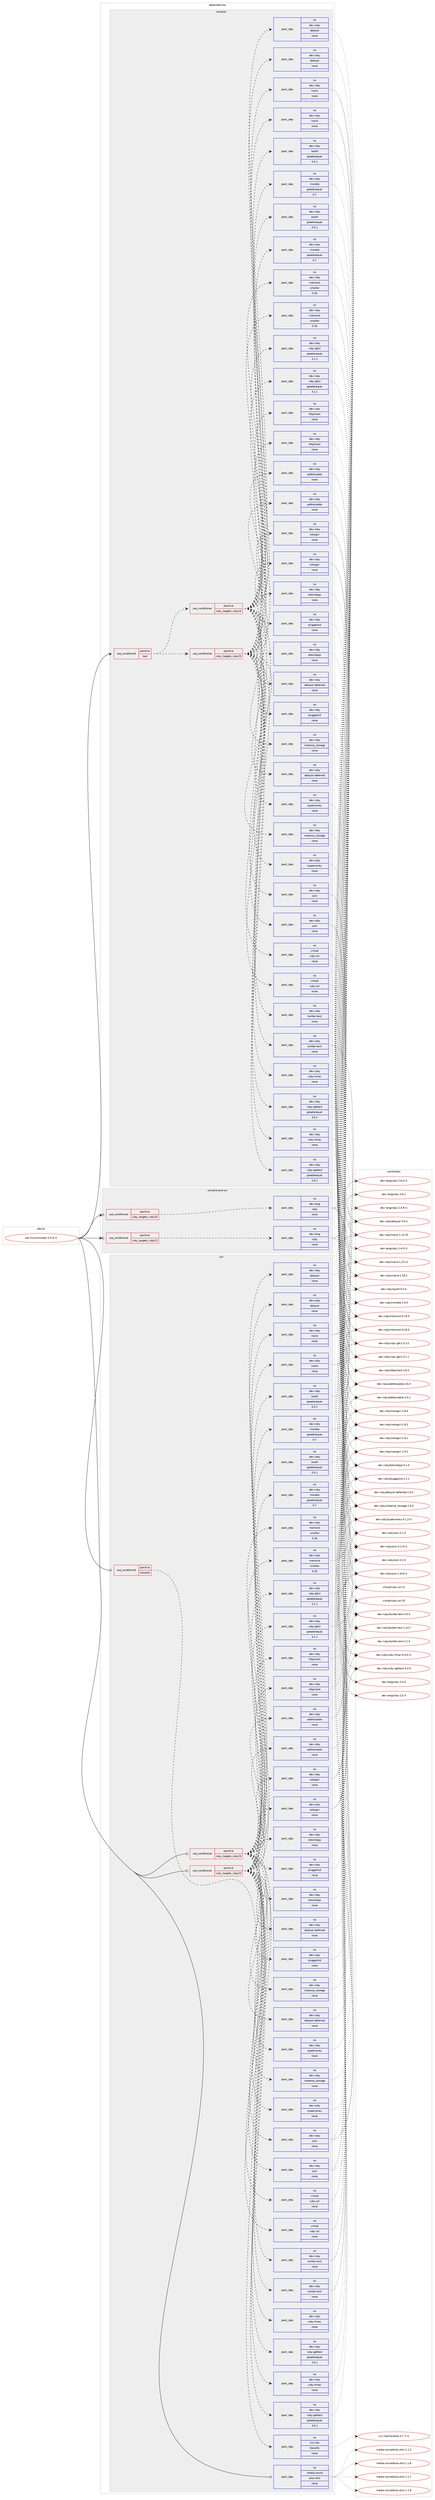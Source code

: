 digraph prolog {

# *************
# Graph options
# *************

newrank=true;
concentrate=true;
compound=true;
graph [rankdir=LR,fontname=Helvetica,fontsize=10,ranksep=1.5];#, ranksep=2.5, nodesep=0.2];
edge  [arrowhead=vee];
node  [fontname=Helvetica,fontsize=10];

# **********
# The ebuild
# **********

subgraph cluster_leftcol {
color=gray;
rank=same;
label=<<i>ebuild</i>>;
id [label="net-misc/mikutter-3.5.4-r1", color=red, width=4, href="../net-misc/mikutter-3.5.4-r1.svg"];
}

# ****************
# The dependencies
# ****************

subgraph cluster_midcol {
color=gray;
label=<<i>dependencies</i>>;
subgraph cluster_compile {
fillcolor="#eeeeee";
style=filled;
label=<<i>compile</i>>;
subgraph cond448637 {
dependency1669183 [label=<<TABLE BORDER="0" CELLBORDER="1" CELLSPACING="0" CELLPADDING="4"><TR><TD ROWSPAN="3" CELLPADDING="10">use_conditional</TD></TR><TR><TD>positive</TD></TR><TR><TD>test</TD></TR></TABLE>>, shape=none, color=red];
subgraph cond448638 {
dependency1669184 [label=<<TABLE BORDER="0" CELLBORDER="1" CELLSPACING="0" CELLPADDING="4"><TR><TD ROWSPAN="3" CELLPADDING="10">use_conditional</TD></TR><TR><TD>positive</TD></TR><TR><TD>ruby_targets_ruby23</TD></TR></TABLE>>, shape=none, color=red];
subgraph pack1193399 {
dependency1669185 [label=<<TABLE BORDER="0" CELLBORDER="1" CELLSPACING="0" CELLPADDING="4" WIDTH="220"><TR><TD ROWSPAN="6" CELLPADDING="30">pack_dep</TD></TR><TR><TD WIDTH="110">no</TD></TR><TR><TD>dev-ruby</TD></TR><TR><TD>addressable</TD></TR><TR><TD>none</TD></TR><TR><TD></TD></TR></TABLE>>, shape=none, color=blue];
}
dependency1669184:e -> dependency1669185:w [weight=20,style="dashed",arrowhead="vee"];
subgraph pack1193400 {
dependency1669186 [label=<<TABLE BORDER="0" CELLBORDER="1" CELLSPACING="0" CELLPADDING="4" WIDTH="220"><TR><TD ROWSPAN="6" CELLPADDING="30">pack_dep</TD></TR><TR><TD WIDTH="110">no</TD></TR><TR><TD>dev-ruby</TD></TR><TR><TD>delayer</TD></TR><TR><TD>none</TD></TR><TR><TD></TD></TR></TABLE>>, shape=none, color=blue];
}
dependency1669184:e -> dependency1669186:w [weight=20,style="dashed",arrowhead="vee"];
subgraph pack1193401 {
dependency1669187 [label=<<TABLE BORDER="0" CELLBORDER="1" CELLSPACING="0" CELLPADDING="4" WIDTH="220"><TR><TD ROWSPAN="6" CELLPADDING="30">pack_dep</TD></TR><TR><TD WIDTH="110">no</TD></TR><TR><TD>dev-ruby</TD></TR><TR><TD>delayer-deferred</TD></TR><TR><TD>none</TD></TR><TR><TD></TD></TR></TABLE>>, shape=none, color=blue];
}
dependency1669184:e -> dependency1669187:w [weight=20,style="dashed",arrowhead="vee"];
subgraph pack1193402 {
dependency1669188 [label=<<TABLE BORDER="0" CELLBORDER="1" CELLSPACING="0" CELLPADDING="4" WIDTH="220"><TR><TD ROWSPAN="6" CELLPADDING="30">pack_dep</TD></TR><TR><TD WIDTH="110">no</TD></TR><TR><TD>dev-ruby</TD></TR><TR><TD>httpclient</TD></TR><TR><TD>none</TD></TR><TR><TD></TD></TR></TABLE>>, shape=none, color=blue];
}
dependency1669184:e -> dependency1669188:w [weight=20,style="dashed",arrowhead="vee"];
subgraph pack1193403 {
dependency1669189 [label=<<TABLE BORDER="0" CELLBORDER="1" CELLSPACING="0" CELLPADDING="4" WIDTH="220"><TR><TD ROWSPAN="6" CELLPADDING="30">pack_dep</TD></TR><TR><TD WIDTH="110">no</TD></TR><TR><TD>dev-ruby</TD></TR><TR><TD>json</TD></TR><TR><TD>none</TD></TR><TR><TD></TD></TR></TABLE>>, shape=none, color=blue];
}
dependency1669184:e -> dependency1669189:w [weight=20,style="dashed",arrowhead="vee"];
subgraph pack1193404 {
dependency1669190 [label=<<TABLE BORDER="0" CELLBORDER="1" CELLSPACING="0" CELLPADDING="4" WIDTH="220"><TR><TD ROWSPAN="6" CELLPADDING="30">pack_dep</TD></TR><TR><TD WIDTH="110">no</TD></TR><TR><TD>dev-ruby</TD></TR><TR><TD>instance_storage</TD></TR><TR><TD>none</TD></TR><TR><TD></TD></TR></TABLE>>, shape=none, color=blue];
}
dependency1669184:e -> dependency1669190:w [weight=20,style="dashed",arrowhead="vee"];
subgraph pack1193405 {
dependency1669191 [label=<<TABLE BORDER="0" CELLBORDER="1" CELLSPACING="0" CELLPADDING="4" WIDTH="220"><TR><TD ROWSPAN="6" CELLPADDING="30">pack_dep</TD></TR><TR><TD WIDTH="110">no</TD></TR><TR><TD>dev-ruby</TD></TR><TR><TD>memoist</TD></TR><TR><TD>smaller</TD></TR><TR><TD>0.16</TD></TR></TABLE>>, shape=none, color=blue];
}
dependency1669184:e -> dependency1669191:w [weight=20,style="dashed",arrowhead="vee"];
subgraph pack1193406 {
dependency1669192 [label=<<TABLE BORDER="0" CELLBORDER="1" CELLSPACING="0" CELLPADDING="4" WIDTH="220"><TR><TD ROWSPAN="6" CELLPADDING="30">pack_dep</TD></TR><TR><TD WIDTH="110">no</TD></TR><TR><TD>dev-ruby</TD></TR><TR><TD>moneta</TD></TR><TR><TD>greaterequal</TD></TR><TR><TD>0.7</TD></TR></TABLE>>, shape=none, color=blue];
}
dependency1669184:e -> dependency1669192:w [weight=20,style="dashed",arrowhead="vee"];
subgraph pack1193407 {
dependency1669193 [label=<<TABLE BORDER="0" CELLBORDER="1" CELLSPACING="0" CELLPADDING="4" WIDTH="220"><TR><TD ROWSPAN="6" CELLPADDING="30">pack_dep</TD></TR><TR><TD WIDTH="110">no</TD></TR><TR><TD>dev-ruby</TD></TR><TR><TD>nokogiri</TD></TR><TR><TD>none</TD></TR><TR><TD></TD></TR></TABLE>>, shape=none, color=blue];
}
dependency1669184:e -> dependency1669193:w [weight=20,style="dashed",arrowhead="vee"];
subgraph pack1193408 {
dependency1669194 [label=<<TABLE BORDER="0" CELLBORDER="1" CELLSPACING="0" CELLPADDING="4" WIDTH="220"><TR><TD ROWSPAN="6" CELLPADDING="30">pack_dep</TD></TR><TR><TD WIDTH="110">no</TD></TR><TR><TD>dev-ruby</TD></TR><TR><TD>oauth</TD></TR><TR><TD>greaterequal</TD></TR><TR><TD>0.5.1</TD></TR></TABLE>>, shape=none, color=blue];
}
dependency1669184:e -> dependency1669194:w [weight=20,style="dashed",arrowhead="vee"];
subgraph pack1193409 {
dependency1669195 [label=<<TABLE BORDER="0" CELLBORDER="1" CELLSPACING="0" CELLPADDING="4" WIDTH="220"><TR><TD ROWSPAN="6" CELLPADDING="30">pack_dep</TD></TR><TR><TD WIDTH="110">no</TD></TR><TR><TD>dev-ruby</TD></TR><TR><TD>pluggaloid</TD></TR><TR><TD>none</TD></TR><TR><TD></TD></TR></TABLE>>, shape=none, color=blue];
}
dependency1669184:e -> dependency1669195:w [weight=20,style="dashed",arrowhead="vee"];
subgraph pack1193410 {
dependency1669196 [label=<<TABLE BORDER="0" CELLBORDER="1" CELLSPACING="0" CELLPADDING="4" WIDTH="220"><TR><TD ROWSPAN="6" CELLPADDING="30">pack_dep</TD></TR><TR><TD WIDTH="110">no</TD></TR><TR><TD>dev-ruby</TD></TR><TR><TD>rcairo</TD></TR><TR><TD>none</TD></TR><TR><TD></TD></TR></TABLE>>, shape=none, color=blue];
}
dependency1669184:e -> dependency1669196:w [weight=20,style="dashed",arrowhead="vee"];
subgraph pack1193411 {
dependency1669197 [label=<<TABLE BORDER="0" CELLBORDER="1" CELLSPACING="0" CELLPADDING="4" WIDTH="220"><TR><TD ROWSPAN="6" CELLPADDING="30">pack_dep</TD></TR><TR><TD WIDTH="110">no</TD></TR><TR><TD>dev-ruby</TD></TR><TR><TD>ruby-gettext</TD></TR><TR><TD>greaterequal</TD></TR><TR><TD>3.0.1</TD></TR></TABLE>>, shape=none, color=blue];
}
dependency1669184:e -> dependency1669197:w [weight=20,style="dashed",arrowhead="vee"];
subgraph pack1193412 {
dependency1669198 [label=<<TABLE BORDER="0" CELLBORDER="1" CELLSPACING="0" CELLPADDING="4" WIDTH="220"><TR><TD ROWSPAN="6" CELLPADDING="30">pack_dep</TD></TR><TR><TD WIDTH="110">no</TD></TR><TR><TD>dev-ruby</TD></TR><TR><TD>ruby-gtk2</TD></TR><TR><TD>greaterequal</TD></TR><TR><TD>3.1.1</TD></TR></TABLE>>, shape=none, color=blue];
}
dependency1669184:e -> dependency1669198:w [weight=20,style="dashed",arrowhead="vee"];
subgraph pack1193413 {
dependency1669199 [label=<<TABLE BORDER="0" CELLBORDER="1" CELLSPACING="0" CELLPADDING="4" WIDTH="220"><TR><TD ROWSPAN="6" CELLPADDING="30">pack_dep</TD></TR><TR><TD WIDTH="110">no</TD></TR><TR><TD>dev-ruby</TD></TR><TR><TD>ruby-hmac</TD></TR><TR><TD>none</TD></TR><TR><TD></TD></TR></TABLE>>, shape=none, color=blue];
}
dependency1669184:e -> dependency1669199:w [weight=20,style="dashed",arrowhead="vee"];
subgraph pack1193414 {
dependency1669200 [label=<<TABLE BORDER="0" CELLBORDER="1" CELLSPACING="0" CELLPADDING="4" WIDTH="220"><TR><TD ROWSPAN="6" CELLPADDING="30">pack_dep</TD></TR><TR><TD WIDTH="110">no</TD></TR><TR><TD>dev-ruby</TD></TR><TR><TD>totoridipjp</TD></TR><TR><TD>none</TD></TR><TR><TD></TD></TR></TABLE>>, shape=none, color=blue];
}
dependency1669184:e -> dependency1669200:w [weight=20,style="dashed",arrowhead="vee"];
subgraph pack1193415 {
dependency1669201 [label=<<TABLE BORDER="0" CELLBORDER="1" CELLSPACING="0" CELLPADDING="4" WIDTH="220"><TR><TD ROWSPAN="6" CELLPADDING="30">pack_dep</TD></TR><TR><TD WIDTH="110">no</TD></TR><TR><TD>dev-ruby</TD></TR><TR><TD>twitter-text</TD></TR><TR><TD>none</TD></TR><TR><TD></TD></TR></TABLE>>, shape=none, color=blue];
}
dependency1669184:e -> dependency1669201:w [weight=20,style="dashed",arrowhead="vee"];
subgraph pack1193416 {
dependency1669202 [label=<<TABLE BORDER="0" CELLBORDER="1" CELLSPACING="0" CELLPADDING="4" WIDTH="220"><TR><TD ROWSPAN="6" CELLPADDING="30">pack_dep</TD></TR><TR><TD WIDTH="110">no</TD></TR><TR><TD>dev-ruby</TD></TR><TR><TD>typed-array</TD></TR><TR><TD>none</TD></TR><TR><TD></TD></TR></TABLE>>, shape=none, color=blue];
}
dependency1669184:e -> dependency1669202:w [weight=20,style="dashed",arrowhead="vee"];
subgraph pack1193417 {
dependency1669203 [label=<<TABLE BORDER="0" CELLBORDER="1" CELLSPACING="0" CELLPADDING="4" WIDTH="220"><TR><TD ROWSPAN="6" CELLPADDING="30">pack_dep</TD></TR><TR><TD WIDTH="110">no</TD></TR><TR><TD>virtual</TD></TR><TR><TD>ruby-ssl</TD></TR><TR><TD>none</TD></TR><TR><TD></TD></TR></TABLE>>, shape=none, color=blue];
}
dependency1669184:e -> dependency1669203:w [weight=20,style="dashed",arrowhead="vee"];
}
dependency1669183:e -> dependency1669184:w [weight=20,style="dashed",arrowhead="vee"];
subgraph cond448639 {
dependency1669204 [label=<<TABLE BORDER="0" CELLBORDER="1" CELLSPACING="0" CELLPADDING="4"><TR><TD ROWSPAN="3" CELLPADDING="10">use_conditional</TD></TR><TR><TD>positive</TD></TR><TR><TD>ruby_targets_ruby24</TD></TR></TABLE>>, shape=none, color=red];
subgraph pack1193418 {
dependency1669205 [label=<<TABLE BORDER="0" CELLBORDER="1" CELLSPACING="0" CELLPADDING="4" WIDTH="220"><TR><TD ROWSPAN="6" CELLPADDING="30">pack_dep</TD></TR><TR><TD WIDTH="110">no</TD></TR><TR><TD>dev-ruby</TD></TR><TR><TD>addressable</TD></TR><TR><TD>none</TD></TR><TR><TD></TD></TR></TABLE>>, shape=none, color=blue];
}
dependency1669204:e -> dependency1669205:w [weight=20,style="dashed",arrowhead="vee"];
subgraph pack1193419 {
dependency1669206 [label=<<TABLE BORDER="0" CELLBORDER="1" CELLSPACING="0" CELLPADDING="4" WIDTH="220"><TR><TD ROWSPAN="6" CELLPADDING="30">pack_dep</TD></TR><TR><TD WIDTH="110">no</TD></TR><TR><TD>dev-ruby</TD></TR><TR><TD>delayer</TD></TR><TR><TD>none</TD></TR><TR><TD></TD></TR></TABLE>>, shape=none, color=blue];
}
dependency1669204:e -> dependency1669206:w [weight=20,style="dashed",arrowhead="vee"];
subgraph pack1193420 {
dependency1669207 [label=<<TABLE BORDER="0" CELLBORDER="1" CELLSPACING="0" CELLPADDING="4" WIDTH="220"><TR><TD ROWSPAN="6" CELLPADDING="30">pack_dep</TD></TR><TR><TD WIDTH="110">no</TD></TR><TR><TD>dev-ruby</TD></TR><TR><TD>delayer-deferred</TD></TR><TR><TD>none</TD></TR><TR><TD></TD></TR></TABLE>>, shape=none, color=blue];
}
dependency1669204:e -> dependency1669207:w [weight=20,style="dashed",arrowhead="vee"];
subgraph pack1193421 {
dependency1669208 [label=<<TABLE BORDER="0" CELLBORDER="1" CELLSPACING="0" CELLPADDING="4" WIDTH="220"><TR><TD ROWSPAN="6" CELLPADDING="30">pack_dep</TD></TR><TR><TD WIDTH="110">no</TD></TR><TR><TD>dev-ruby</TD></TR><TR><TD>httpclient</TD></TR><TR><TD>none</TD></TR><TR><TD></TD></TR></TABLE>>, shape=none, color=blue];
}
dependency1669204:e -> dependency1669208:w [weight=20,style="dashed",arrowhead="vee"];
subgraph pack1193422 {
dependency1669209 [label=<<TABLE BORDER="0" CELLBORDER="1" CELLSPACING="0" CELLPADDING="4" WIDTH="220"><TR><TD ROWSPAN="6" CELLPADDING="30">pack_dep</TD></TR><TR><TD WIDTH="110">no</TD></TR><TR><TD>dev-ruby</TD></TR><TR><TD>json</TD></TR><TR><TD>none</TD></TR><TR><TD></TD></TR></TABLE>>, shape=none, color=blue];
}
dependency1669204:e -> dependency1669209:w [weight=20,style="dashed",arrowhead="vee"];
subgraph pack1193423 {
dependency1669210 [label=<<TABLE BORDER="0" CELLBORDER="1" CELLSPACING="0" CELLPADDING="4" WIDTH="220"><TR><TD ROWSPAN="6" CELLPADDING="30">pack_dep</TD></TR><TR><TD WIDTH="110">no</TD></TR><TR><TD>dev-ruby</TD></TR><TR><TD>instance_storage</TD></TR><TR><TD>none</TD></TR><TR><TD></TD></TR></TABLE>>, shape=none, color=blue];
}
dependency1669204:e -> dependency1669210:w [weight=20,style="dashed",arrowhead="vee"];
subgraph pack1193424 {
dependency1669211 [label=<<TABLE BORDER="0" CELLBORDER="1" CELLSPACING="0" CELLPADDING="4" WIDTH="220"><TR><TD ROWSPAN="6" CELLPADDING="30">pack_dep</TD></TR><TR><TD WIDTH="110">no</TD></TR><TR><TD>dev-ruby</TD></TR><TR><TD>memoist</TD></TR><TR><TD>smaller</TD></TR><TR><TD>0.16</TD></TR></TABLE>>, shape=none, color=blue];
}
dependency1669204:e -> dependency1669211:w [weight=20,style="dashed",arrowhead="vee"];
subgraph pack1193425 {
dependency1669212 [label=<<TABLE BORDER="0" CELLBORDER="1" CELLSPACING="0" CELLPADDING="4" WIDTH="220"><TR><TD ROWSPAN="6" CELLPADDING="30">pack_dep</TD></TR><TR><TD WIDTH="110">no</TD></TR><TR><TD>dev-ruby</TD></TR><TR><TD>moneta</TD></TR><TR><TD>greaterequal</TD></TR><TR><TD>0.7</TD></TR></TABLE>>, shape=none, color=blue];
}
dependency1669204:e -> dependency1669212:w [weight=20,style="dashed",arrowhead="vee"];
subgraph pack1193426 {
dependency1669213 [label=<<TABLE BORDER="0" CELLBORDER="1" CELLSPACING="0" CELLPADDING="4" WIDTH="220"><TR><TD ROWSPAN="6" CELLPADDING="30">pack_dep</TD></TR><TR><TD WIDTH="110">no</TD></TR><TR><TD>dev-ruby</TD></TR><TR><TD>nokogiri</TD></TR><TR><TD>none</TD></TR><TR><TD></TD></TR></TABLE>>, shape=none, color=blue];
}
dependency1669204:e -> dependency1669213:w [weight=20,style="dashed",arrowhead="vee"];
subgraph pack1193427 {
dependency1669214 [label=<<TABLE BORDER="0" CELLBORDER="1" CELLSPACING="0" CELLPADDING="4" WIDTH="220"><TR><TD ROWSPAN="6" CELLPADDING="30">pack_dep</TD></TR><TR><TD WIDTH="110">no</TD></TR><TR><TD>dev-ruby</TD></TR><TR><TD>oauth</TD></TR><TR><TD>greaterequal</TD></TR><TR><TD>0.5.1</TD></TR></TABLE>>, shape=none, color=blue];
}
dependency1669204:e -> dependency1669214:w [weight=20,style="dashed",arrowhead="vee"];
subgraph pack1193428 {
dependency1669215 [label=<<TABLE BORDER="0" CELLBORDER="1" CELLSPACING="0" CELLPADDING="4" WIDTH="220"><TR><TD ROWSPAN="6" CELLPADDING="30">pack_dep</TD></TR><TR><TD WIDTH="110">no</TD></TR><TR><TD>dev-ruby</TD></TR><TR><TD>pluggaloid</TD></TR><TR><TD>none</TD></TR><TR><TD></TD></TR></TABLE>>, shape=none, color=blue];
}
dependency1669204:e -> dependency1669215:w [weight=20,style="dashed",arrowhead="vee"];
subgraph pack1193429 {
dependency1669216 [label=<<TABLE BORDER="0" CELLBORDER="1" CELLSPACING="0" CELLPADDING="4" WIDTH="220"><TR><TD ROWSPAN="6" CELLPADDING="30">pack_dep</TD></TR><TR><TD WIDTH="110">no</TD></TR><TR><TD>dev-ruby</TD></TR><TR><TD>rcairo</TD></TR><TR><TD>none</TD></TR><TR><TD></TD></TR></TABLE>>, shape=none, color=blue];
}
dependency1669204:e -> dependency1669216:w [weight=20,style="dashed",arrowhead="vee"];
subgraph pack1193430 {
dependency1669217 [label=<<TABLE BORDER="0" CELLBORDER="1" CELLSPACING="0" CELLPADDING="4" WIDTH="220"><TR><TD ROWSPAN="6" CELLPADDING="30">pack_dep</TD></TR><TR><TD WIDTH="110">no</TD></TR><TR><TD>dev-ruby</TD></TR><TR><TD>ruby-gettext</TD></TR><TR><TD>greaterequal</TD></TR><TR><TD>3.0.1</TD></TR></TABLE>>, shape=none, color=blue];
}
dependency1669204:e -> dependency1669217:w [weight=20,style="dashed",arrowhead="vee"];
subgraph pack1193431 {
dependency1669218 [label=<<TABLE BORDER="0" CELLBORDER="1" CELLSPACING="0" CELLPADDING="4" WIDTH="220"><TR><TD ROWSPAN="6" CELLPADDING="30">pack_dep</TD></TR><TR><TD WIDTH="110">no</TD></TR><TR><TD>dev-ruby</TD></TR><TR><TD>ruby-gtk2</TD></TR><TR><TD>greaterequal</TD></TR><TR><TD>3.1.1</TD></TR></TABLE>>, shape=none, color=blue];
}
dependency1669204:e -> dependency1669218:w [weight=20,style="dashed",arrowhead="vee"];
subgraph pack1193432 {
dependency1669219 [label=<<TABLE BORDER="0" CELLBORDER="1" CELLSPACING="0" CELLPADDING="4" WIDTH="220"><TR><TD ROWSPAN="6" CELLPADDING="30">pack_dep</TD></TR><TR><TD WIDTH="110">no</TD></TR><TR><TD>dev-ruby</TD></TR><TR><TD>ruby-hmac</TD></TR><TR><TD>none</TD></TR><TR><TD></TD></TR></TABLE>>, shape=none, color=blue];
}
dependency1669204:e -> dependency1669219:w [weight=20,style="dashed",arrowhead="vee"];
subgraph pack1193433 {
dependency1669220 [label=<<TABLE BORDER="0" CELLBORDER="1" CELLSPACING="0" CELLPADDING="4" WIDTH="220"><TR><TD ROWSPAN="6" CELLPADDING="30">pack_dep</TD></TR><TR><TD WIDTH="110">no</TD></TR><TR><TD>dev-ruby</TD></TR><TR><TD>totoridipjp</TD></TR><TR><TD>none</TD></TR><TR><TD></TD></TR></TABLE>>, shape=none, color=blue];
}
dependency1669204:e -> dependency1669220:w [weight=20,style="dashed",arrowhead="vee"];
subgraph pack1193434 {
dependency1669221 [label=<<TABLE BORDER="0" CELLBORDER="1" CELLSPACING="0" CELLPADDING="4" WIDTH="220"><TR><TD ROWSPAN="6" CELLPADDING="30">pack_dep</TD></TR><TR><TD WIDTH="110">no</TD></TR><TR><TD>dev-ruby</TD></TR><TR><TD>twitter-text</TD></TR><TR><TD>none</TD></TR><TR><TD></TD></TR></TABLE>>, shape=none, color=blue];
}
dependency1669204:e -> dependency1669221:w [weight=20,style="dashed",arrowhead="vee"];
subgraph pack1193435 {
dependency1669222 [label=<<TABLE BORDER="0" CELLBORDER="1" CELLSPACING="0" CELLPADDING="4" WIDTH="220"><TR><TD ROWSPAN="6" CELLPADDING="30">pack_dep</TD></TR><TR><TD WIDTH="110">no</TD></TR><TR><TD>dev-ruby</TD></TR><TR><TD>typed-array</TD></TR><TR><TD>none</TD></TR><TR><TD></TD></TR></TABLE>>, shape=none, color=blue];
}
dependency1669204:e -> dependency1669222:w [weight=20,style="dashed",arrowhead="vee"];
subgraph pack1193436 {
dependency1669223 [label=<<TABLE BORDER="0" CELLBORDER="1" CELLSPACING="0" CELLPADDING="4" WIDTH="220"><TR><TD ROWSPAN="6" CELLPADDING="30">pack_dep</TD></TR><TR><TD WIDTH="110">no</TD></TR><TR><TD>virtual</TD></TR><TR><TD>ruby-ssl</TD></TR><TR><TD>none</TD></TR><TR><TD></TD></TR></TABLE>>, shape=none, color=blue];
}
dependency1669204:e -> dependency1669223:w [weight=20,style="dashed",arrowhead="vee"];
}
dependency1669183:e -> dependency1669204:w [weight=20,style="dashed",arrowhead="vee"];
}
id:e -> dependency1669183:w [weight=20,style="solid",arrowhead="vee"];
}
subgraph cluster_compileandrun {
fillcolor="#eeeeee";
style=filled;
label=<<i>compile and run</i>>;
subgraph cond448640 {
dependency1669224 [label=<<TABLE BORDER="0" CELLBORDER="1" CELLSPACING="0" CELLPADDING="4"><TR><TD ROWSPAN="3" CELLPADDING="10">use_conditional</TD></TR><TR><TD>positive</TD></TR><TR><TD>ruby_targets_ruby23</TD></TR></TABLE>>, shape=none, color=red];
subgraph pack1193437 {
dependency1669225 [label=<<TABLE BORDER="0" CELLBORDER="1" CELLSPACING="0" CELLPADDING="4" WIDTH="220"><TR><TD ROWSPAN="6" CELLPADDING="30">pack_dep</TD></TR><TR><TD WIDTH="110">no</TD></TR><TR><TD>dev-lang</TD></TR><TR><TD>ruby</TD></TR><TR><TD>none</TD></TR><TR><TD></TD></TR></TABLE>>, shape=none, color=blue];
}
dependency1669224:e -> dependency1669225:w [weight=20,style="dashed",arrowhead="vee"];
}
id:e -> dependency1669224:w [weight=20,style="solid",arrowhead="odotvee"];
subgraph cond448641 {
dependency1669226 [label=<<TABLE BORDER="0" CELLBORDER="1" CELLSPACING="0" CELLPADDING="4"><TR><TD ROWSPAN="3" CELLPADDING="10">use_conditional</TD></TR><TR><TD>positive</TD></TR><TR><TD>ruby_targets_ruby24</TD></TR></TABLE>>, shape=none, color=red];
subgraph pack1193438 {
dependency1669227 [label=<<TABLE BORDER="0" CELLBORDER="1" CELLSPACING="0" CELLPADDING="4" WIDTH="220"><TR><TD ROWSPAN="6" CELLPADDING="30">pack_dep</TD></TR><TR><TD WIDTH="110">no</TD></TR><TR><TD>dev-lang</TD></TR><TR><TD>ruby</TD></TR><TR><TD>none</TD></TR><TR><TD></TD></TR></TABLE>>, shape=none, color=blue];
}
dependency1669226:e -> dependency1669227:w [weight=20,style="dashed",arrowhead="vee"];
}
id:e -> dependency1669226:w [weight=20,style="solid",arrowhead="odotvee"];
}
subgraph cluster_run {
fillcolor="#eeeeee";
style=filled;
label=<<i>run</i>>;
subgraph cond448642 {
dependency1669228 [label=<<TABLE BORDER="0" CELLBORDER="1" CELLSPACING="0" CELLPADDING="4"><TR><TD ROWSPAN="3" CELLPADDING="10">use_conditional</TD></TR><TR><TD>positive</TD></TR><TR><TD>libnotify</TD></TR></TABLE>>, shape=none, color=red];
subgraph pack1193439 {
dependency1669229 [label=<<TABLE BORDER="0" CELLBORDER="1" CELLSPACING="0" CELLPADDING="4" WIDTH="220"><TR><TD ROWSPAN="6" CELLPADDING="30">pack_dep</TD></TR><TR><TD WIDTH="110">no</TD></TR><TR><TD>x11-libs</TD></TR><TR><TD>libnotify</TD></TR><TR><TD>none</TD></TR><TR><TD></TD></TR></TABLE>>, shape=none, color=blue];
}
dependency1669228:e -> dependency1669229:w [weight=20,style="dashed",arrowhead="vee"];
}
id:e -> dependency1669228:w [weight=20,style="solid",arrowhead="odot"];
subgraph cond448643 {
dependency1669230 [label=<<TABLE BORDER="0" CELLBORDER="1" CELLSPACING="0" CELLPADDING="4"><TR><TD ROWSPAN="3" CELLPADDING="10">use_conditional</TD></TR><TR><TD>positive</TD></TR><TR><TD>ruby_targets_ruby23</TD></TR></TABLE>>, shape=none, color=red];
subgraph pack1193440 {
dependency1669231 [label=<<TABLE BORDER="0" CELLBORDER="1" CELLSPACING="0" CELLPADDING="4" WIDTH="220"><TR><TD ROWSPAN="6" CELLPADDING="30">pack_dep</TD></TR><TR><TD WIDTH="110">no</TD></TR><TR><TD>dev-ruby</TD></TR><TR><TD>addressable</TD></TR><TR><TD>none</TD></TR><TR><TD></TD></TR></TABLE>>, shape=none, color=blue];
}
dependency1669230:e -> dependency1669231:w [weight=20,style="dashed",arrowhead="vee"];
subgraph pack1193441 {
dependency1669232 [label=<<TABLE BORDER="0" CELLBORDER="1" CELLSPACING="0" CELLPADDING="4" WIDTH="220"><TR><TD ROWSPAN="6" CELLPADDING="30">pack_dep</TD></TR><TR><TD WIDTH="110">no</TD></TR><TR><TD>dev-ruby</TD></TR><TR><TD>delayer</TD></TR><TR><TD>none</TD></TR><TR><TD></TD></TR></TABLE>>, shape=none, color=blue];
}
dependency1669230:e -> dependency1669232:w [weight=20,style="dashed",arrowhead="vee"];
subgraph pack1193442 {
dependency1669233 [label=<<TABLE BORDER="0" CELLBORDER="1" CELLSPACING="0" CELLPADDING="4" WIDTH="220"><TR><TD ROWSPAN="6" CELLPADDING="30">pack_dep</TD></TR><TR><TD WIDTH="110">no</TD></TR><TR><TD>dev-ruby</TD></TR><TR><TD>delayer-deferred</TD></TR><TR><TD>none</TD></TR><TR><TD></TD></TR></TABLE>>, shape=none, color=blue];
}
dependency1669230:e -> dependency1669233:w [weight=20,style="dashed",arrowhead="vee"];
subgraph pack1193443 {
dependency1669234 [label=<<TABLE BORDER="0" CELLBORDER="1" CELLSPACING="0" CELLPADDING="4" WIDTH="220"><TR><TD ROWSPAN="6" CELLPADDING="30">pack_dep</TD></TR><TR><TD WIDTH="110">no</TD></TR><TR><TD>dev-ruby</TD></TR><TR><TD>httpclient</TD></TR><TR><TD>none</TD></TR><TR><TD></TD></TR></TABLE>>, shape=none, color=blue];
}
dependency1669230:e -> dependency1669234:w [weight=20,style="dashed",arrowhead="vee"];
subgraph pack1193444 {
dependency1669235 [label=<<TABLE BORDER="0" CELLBORDER="1" CELLSPACING="0" CELLPADDING="4" WIDTH="220"><TR><TD ROWSPAN="6" CELLPADDING="30">pack_dep</TD></TR><TR><TD WIDTH="110">no</TD></TR><TR><TD>dev-ruby</TD></TR><TR><TD>json</TD></TR><TR><TD>none</TD></TR><TR><TD></TD></TR></TABLE>>, shape=none, color=blue];
}
dependency1669230:e -> dependency1669235:w [weight=20,style="dashed",arrowhead="vee"];
subgraph pack1193445 {
dependency1669236 [label=<<TABLE BORDER="0" CELLBORDER="1" CELLSPACING="0" CELLPADDING="4" WIDTH="220"><TR><TD ROWSPAN="6" CELLPADDING="30">pack_dep</TD></TR><TR><TD WIDTH="110">no</TD></TR><TR><TD>dev-ruby</TD></TR><TR><TD>instance_storage</TD></TR><TR><TD>none</TD></TR><TR><TD></TD></TR></TABLE>>, shape=none, color=blue];
}
dependency1669230:e -> dependency1669236:w [weight=20,style="dashed",arrowhead="vee"];
subgraph pack1193446 {
dependency1669237 [label=<<TABLE BORDER="0" CELLBORDER="1" CELLSPACING="0" CELLPADDING="4" WIDTH="220"><TR><TD ROWSPAN="6" CELLPADDING="30">pack_dep</TD></TR><TR><TD WIDTH="110">no</TD></TR><TR><TD>dev-ruby</TD></TR><TR><TD>memoist</TD></TR><TR><TD>smaller</TD></TR><TR><TD>0.16</TD></TR></TABLE>>, shape=none, color=blue];
}
dependency1669230:e -> dependency1669237:w [weight=20,style="dashed",arrowhead="vee"];
subgraph pack1193447 {
dependency1669238 [label=<<TABLE BORDER="0" CELLBORDER="1" CELLSPACING="0" CELLPADDING="4" WIDTH="220"><TR><TD ROWSPAN="6" CELLPADDING="30">pack_dep</TD></TR><TR><TD WIDTH="110">no</TD></TR><TR><TD>dev-ruby</TD></TR><TR><TD>moneta</TD></TR><TR><TD>greaterequal</TD></TR><TR><TD>0.7</TD></TR></TABLE>>, shape=none, color=blue];
}
dependency1669230:e -> dependency1669238:w [weight=20,style="dashed",arrowhead="vee"];
subgraph pack1193448 {
dependency1669239 [label=<<TABLE BORDER="0" CELLBORDER="1" CELLSPACING="0" CELLPADDING="4" WIDTH="220"><TR><TD ROWSPAN="6" CELLPADDING="30">pack_dep</TD></TR><TR><TD WIDTH="110">no</TD></TR><TR><TD>dev-ruby</TD></TR><TR><TD>nokogiri</TD></TR><TR><TD>none</TD></TR><TR><TD></TD></TR></TABLE>>, shape=none, color=blue];
}
dependency1669230:e -> dependency1669239:w [weight=20,style="dashed",arrowhead="vee"];
subgraph pack1193449 {
dependency1669240 [label=<<TABLE BORDER="0" CELLBORDER="1" CELLSPACING="0" CELLPADDING="4" WIDTH="220"><TR><TD ROWSPAN="6" CELLPADDING="30">pack_dep</TD></TR><TR><TD WIDTH="110">no</TD></TR><TR><TD>dev-ruby</TD></TR><TR><TD>oauth</TD></TR><TR><TD>greaterequal</TD></TR><TR><TD>0.5.1</TD></TR></TABLE>>, shape=none, color=blue];
}
dependency1669230:e -> dependency1669240:w [weight=20,style="dashed",arrowhead="vee"];
subgraph pack1193450 {
dependency1669241 [label=<<TABLE BORDER="0" CELLBORDER="1" CELLSPACING="0" CELLPADDING="4" WIDTH="220"><TR><TD ROWSPAN="6" CELLPADDING="30">pack_dep</TD></TR><TR><TD WIDTH="110">no</TD></TR><TR><TD>dev-ruby</TD></TR><TR><TD>pluggaloid</TD></TR><TR><TD>none</TD></TR><TR><TD></TD></TR></TABLE>>, shape=none, color=blue];
}
dependency1669230:e -> dependency1669241:w [weight=20,style="dashed",arrowhead="vee"];
subgraph pack1193451 {
dependency1669242 [label=<<TABLE BORDER="0" CELLBORDER="1" CELLSPACING="0" CELLPADDING="4" WIDTH="220"><TR><TD ROWSPAN="6" CELLPADDING="30">pack_dep</TD></TR><TR><TD WIDTH="110">no</TD></TR><TR><TD>dev-ruby</TD></TR><TR><TD>rcairo</TD></TR><TR><TD>none</TD></TR><TR><TD></TD></TR></TABLE>>, shape=none, color=blue];
}
dependency1669230:e -> dependency1669242:w [weight=20,style="dashed",arrowhead="vee"];
subgraph pack1193452 {
dependency1669243 [label=<<TABLE BORDER="0" CELLBORDER="1" CELLSPACING="0" CELLPADDING="4" WIDTH="220"><TR><TD ROWSPAN="6" CELLPADDING="30">pack_dep</TD></TR><TR><TD WIDTH="110">no</TD></TR><TR><TD>dev-ruby</TD></TR><TR><TD>ruby-gettext</TD></TR><TR><TD>greaterequal</TD></TR><TR><TD>3.0.1</TD></TR></TABLE>>, shape=none, color=blue];
}
dependency1669230:e -> dependency1669243:w [weight=20,style="dashed",arrowhead="vee"];
subgraph pack1193453 {
dependency1669244 [label=<<TABLE BORDER="0" CELLBORDER="1" CELLSPACING="0" CELLPADDING="4" WIDTH="220"><TR><TD ROWSPAN="6" CELLPADDING="30">pack_dep</TD></TR><TR><TD WIDTH="110">no</TD></TR><TR><TD>dev-ruby</TD></TR><TR><TD>ruby-gtk2</TD></TR><TR><TD>greaterequal</TD></TR><TR><TD>3.1.1</TD></TR></TABLE>>, shape=none, color=blue];
}
dependency1669230:e -> dependency1669244:w [weight=20,style="dashed",arrowhead="vee"];
subgraph pack1193454 {
dependency1669245 [label=<<TABLE BORDER="0" CELLBORDER="1" CELLSPACING="0" CELLPADDING="4" WIDTH="220"><TR><TD ROWSPAN="6" CELLPADDING="30">pack_dep</TD></TR><TR><TD WIDTH="110">no</TD></TR><TR><TD>dev-ruby</TD></TR><TR><TD>ruby-hmac</TD></TR><TR><TD>none</TD></TR><TR><TD></TD></TR></TABLE>>, shape=none, color=blue];
}
dependency1669230:e -> dependency1669245:w [weight=20,style="dashed",arrowhead="vee"];
subgraph pack1193455 {
dependency1669246 [label=<<TABLE BORDER="0" CELLBORDER="1" CELLSPACING="0" CELLPADDING="4" WIDTH="220"><TR><TD ROWSPAN="6" CELLPADDING="30">pack_dep</TD></TR><TR><TD WIDTH="110">no</TD></TR><TR><TD>dev-ruby</TD></TR><TR><TD>totoridipjp</TD></TR><TR><TD>none</TD></TR><TR><TD></TD></TR></TABLE>>, shape=none, color=blue];
}
dependency1669230:e -> dependency1669246:w [weight=20,style="dashed",arrowhead="vee"];
subgraph pack1193456 {
dependency1669247 [label=<<TABLE BORDER="0" CELLBORDER="1" CELLSPACING="0" CELLPADDING="4" WIDTH="220"><TR><TD ROWSPAN="6" CELLPADDING="30">pack_dep</TD></TR><TR><TD WIDTH="110">no</TD></TR><TR><TD>dev-ruby</TD></TR><TR><TD>twitter-text</TD></TR><TR><TD>none</TD></TR><TR><TD></TD></TR></TABLE>>, shape=none, color=blue];
}
dependency1669230:e -> dependency1669247:w [weight=20,style="dashed",arrowhead="vee"];
subgraph pack1193457 {
dependency1669248 [label=<<TABLE BORDER="0" CELLBORDER="1" CELLSPACING="0" CELLPADDING="4" WIDTH="220"><TR><TD ROWSPAN="6" CELLPADDING="30">pack_dep</TD></TR><TR><TD WIDTH="110">no</TD></TR><TR><TD>dev-ruby</TD></TR><TR><TD>typed-array</TD></TR><TR><TD>none</TD></TR><TR><TD></TD></TR></TABLE>>, shape=none, color=blue];
}
dependency1669230:e -> dependency1669248:w [weight=20,style="dashed",arrowhead="vee"];
subgraph pack1193458 {
dependency1669249 [label=<<TABLE BORDER="0" CELLBORDER="1" CELLSPACING="0" CELLPADDING="4" WIDTH="220"><TR><TD ROWSPAN="6" CELLPADDING="30">pack_dep</TD></TR><TR><TD WIDTH="110">no</TD></TR><TR><TD>virtual</TD></TR><TR><TD>ruby-ssl</TD></TR><TR><TD>none</TD></TR><TR><TD></TD></TR></TABLE>>, shape=none, color=blue];
}
dependency1669230:e -> dependency1669249:w [weight=20,style="dashed",arrowhead="vee"];
}
id:e -> dependency1669230:w [weight=20,style="solid",arrowhead="odot"];
subgraph cond448644 {
dependency1669250 [label=<<TABLE BORDER="0" CELLBORDER="1" CELLSPACING="0" CELLPADDING="4"><TR><TD ROWSPAN="3" CELLPADDING="10">use_conditional</TD></TR><TR><TD>positive</TD></TR><TR><TD>ruby_targets_ruby24</TD></TR></TABLE>>, shape=none, color=red];
subgraph pack1193459 {
dependency1669251 [label=<<TABLE BORDER="0" CELLBORDER="1" CELLSPACING="0" CELLPADDING="4" WIDTH="220"><TR><TD ROWSPAN="6" CELLPADDING="30">pack_dep</TD></TR><TR><TD WIDTH="110">no</TD></TR><TR><TD>dev-ruby</TD></TR><TR><TD>addressable</TD></TR><TR><TD>none</TD></TR><TR><TD></TD></TR></TABLE>>, shape=none, color=blue];
}
dependency1669250:e -> dependency1669251:w [weight=20,style="dashed",arrowhead="vee"];
subgraph pack1193460 {
dependency1669252 [label=<<TABLE BORDER="0" CELLBORDER="1" CELLSPACING="0" CELLPADDING="4" WIDTH="220"><TR><TD ROWSPAN="6" CELLPADDING="30">pack_dep</TD></TR><TR><TD WIDTH="110">no</TD></TR><TR><TD>dev-ruby</TD></TR><TR><TD>delayer</TD></TR><TR><TD>none</TD></TR><TR><TD></TD></TR></TABLE>>, shape=none, color=blue];
}
dependency1669250:e -> dependency1669252:w [weight=20,style="dashed",arrowhead="vee"];
subgraph pack1193461 {
dependency1669253 [label=<<TABLE BORDER="0" CELLBORDER="1" CELLSPACING="0" CELLPADDING="4" WIDTH="220"><TR><TD ROWSPAN="6" CELLPADDING="30">pack_dep</TD></TR><TR><TD WIDTH="110">no</TD></TR><TR><TD>dev-ruby</TD></TR><TR><TD>delayer-deferred</TD></TR><TR><TD>none</TD></TR><TR><TD></TD></TR></TABLE>>, shape=none, color=blue];
}
dependency1669250:e -> dependency1669253:w [weight=20,style="dashed",arrowhead="vee"];
subgraph pack1193462 {
dependency1669254 [label=<<TABLE BORDER="0" CELLBORDER="1" CELLSPACING="0" CELLPADDING="4" WIDTH="220"><TR><TD ROWSPAN="6" CELLPADDING="30">pack_dep</TD></TR><TR><TD WIDTH="110">no</TD></TR><TR><TD>dev-ruby</TD></TR><TR><TD>httpclient</TD></TR><TR><TD>none</TD></TR><TR><TD></TD></TR></TABLE>>, shape=none, color=blue];
}
dependency1669250:e -> dependency1669254:w [weight=20,style="dashed",arrowhead="vee"];
subgraph pack1193463 {
dependency1669255 [label=<<TABLE BORDER="0" CELLBORDER="1" CELLSPACING="0" CELLPADDING="4" WIDTH="220"><TR><TD ROWSPAN="6" CELLPADDING="30">pack_dep</TD></TR><TR><TD WIDTH="110">no</TD></TR><TR><TD>dev-ruby</TD></TR><TR><TD>json</TD></TR><TR><TD>none</TD></TR><TR><TD></TD></TR></TABLE>>, shape=none, color=blue];
}
dependency1669250:e -> dependency1669255:w [weight=20,style="dashed",arrowhead="vee"];
subgraph pack1193464 {
dependency1669256 [label=<<TABLE BORDER="0" CELLBORDER="1" CELLSPACING="0" CELLPADDING="4" WIDTH="220"><TR><TD ROWSPAN="6" CELLPADDING="30">pack_dep</TD></TR><TR><TD WIDTH="110">no</TD></TR><TR><TD>dev-ruby</TD></TR><TR><TD>instance_storage</TD></TR><TR><TD>none</TD></TR><TR><TD></TD></TR></TABLE>>, shape=none, color=blue];
}
dependency1669250:e -> dependency1669256:w [weight=20,style="dashed",arrowhead="vee"];
subgraph pack1193465 {
dependency1669257 [label=<<TABLE BORDER="0" CELLBORDER="1" CELLSPACING="0" CELLPADDING="4" WIDTH="220"><TR><TD ROWSPAN="6" CELLPADDING="30">pack_dep</TD></TR><TR><TD WIDTH="110">no</TD></TR><TR><TD>dev-ruby</TD></TR><TR><TD>memoist</TD></TR><TR><TD>smaller</TD></TR><TR><TD>0.16</TD></TR></TABLE>>, shape=none, color=blue];
}
dependency1669250:e -> dependency1669257:w [weight=20,style="dashed",arrowhead="vee"];
subgraph pack1193466 {
dependency1669258 [label=<<TABLE BORDER="0" CELLBORDER="1" CELLSPACING="0" CELLPADDING="4" WIDTH="220"><TR><TD ROWSPAN="6" CELLPADDING="30">pack_dep</TD></TR><TR><TD WIDTH="110">no</TD></TR><TR><TD>dev-ruby</TD></TR><TR><TD>moneta</TD></TR><TR><TD>greaterequal</TD></TR><TR><TD>0.7</TD></TR></TABLE>>, shape=none, color=blue];
}
dependency1669250:e -> dependency1669258:w [weight=20,style="dashed",arrowhead="vee"];
subgraph pack1193467 {
dependency1669259 [label=<<TABLE BORDER="0" CELLBORDER="1" CELLSPACING="0" CELLPADDING="4" WIDTH="220"><TR><TD ROWSPAN="6" CELLPADDING="30">pack_dep</TD></TR><TR><TD WIDTH="110">no</TD></TR><TR><TD>dev-ruby</TD></TR><TR><TD>nokogiri</TD></TR><TR><TD>none</TD></TR><TR><TD></TD></TR></TABLE>>, shape=none, color=blue];
}
dependency1669250:e -> dependency1669259:w [weight=20,style="dashed",arrowhead="vee"];
subgraph pack1193468 {
dependency1669260 [label=<<TABLE BORDER="0" CELLBORDER="1" CELLSPACING="0" CELLPADDING="4" WIDTH="220"><TR><TD ROWSPAN="6" CELLPADDING="30">pack_dep</TD></TR><TR><TD WIDTH="110">no</TD></TR><TR><TD>dev-ruby</TD></TR><TR><TD>oauth</TD></TR><TR><TD>greaterequal</TD></TR><TR><TD>0.5.1</TD></TR></TABLE>>, shape=none, color=blue];
}
dependency1669250:e -> dependency1669260:w [weight=20,style="dashed",arrowhead="vee"];
subgraph pack1193469 {
dependency1669261 [label=<<TABLE BORDER="0" CELLBORDER="1" CELLSPACING="0" CELLPADDING="4" WIDTH="220"><TR><TD ROWSPAN="6" CELLPADDING="30">pack_dep</TD></TR><TR><TD WIDTH="110">no</TD></TR><TR><TD>dev-ruby</TD></TR><TR><TD>pluggaloid</TD></TR><TR><TD>none</TD></TR><TR><TD></TD></TR></TABLE>>, shape=none, color=blue];
}
dependency1669250:e -> dependency1669261:w [weight=20,style="dashed",arrowhead="vee"];
subgraph pack1193470 {
dependency1669262 [label=<<TABLE BORDER="0" CELLBORDER="1" CELLSPACING="0" CELLPADDING="4" WIDTH="220"><TR><TD ROWSPAN="6" CELLPADDING="30">pack_dep</TD></TR><TR><TD WIDTH="110">no</TD></TR><TR><TD>dev-ruby</TD></TR><TR><TD>rcairo</TD></TR><TR><TD>none</TD></TR><TR><TD></TD></TR></TABLE>>, shape=none, color=blue];
}
dependency1669250:e -> dependency1669262:w [weight=20,style="dashed",arrowhead="vee"];
subgraph pack1193471 {
dependency1669263 [label=<<TABLE BORDER="0" CELLBORDER="1" CELLSPACING="0" CELLPADDING="4" WIDTH="220"><TR><TD ROWSPAN="6" CELLPADDING="30">pack_dep</TD></TR><TR><TD WIDTH="110">no</TD></TR><TR><TD>dev-ruby</TD></TR><TR><TD>ruby-gettext</TD></TR><TR><TD>greaterequal</TD></TR><TR><TD>3.0.1</TD></TR></TABLE>>, shape=none, color=blue];
}
dependency1669250:e -> dependency1669263:w [weight=20,style="dashed",arrowhead="vee"];
subgraph pack1193472 {
dependency1669264 [label=<<TABLE BORDER="0" CELLBORDER="1" CELLSPACING="0" CELLPADDING="4" WIDTH="220"><TR><TD ROWSPAN="6" CELLPADDING="30">pack_dep</TD></TR><TR><TD WIDTH="110">no</TD></TR><TR><TD>dev-ruby</TD></TR><TR><TD>ruby-gtk2</TD></TR><TR><TD>greaterequal</TD></TR><TR><TD>3.1.1</TD></TR></TABLE>>, shape=none, color=blue];
}
dependency1669250:e -> dependency1669264:w [weight=20,style="dashed",arrowhead="vee"];
subgraph pack1193473 {
dependency1669265 [label=<<TABLE BORDER="0" CELLBORDER="1" CELLSPACING="0" CELLPADDING="4" WIDTH="220"><TR><TD ROWSPAN="6" CELLPADDING="30">pack_dep</TD></TR><TR><TD WIDTH="110">no</TD></TR><TR><TD>dev-ruby</TD></TR><TR><TD>ruby-hmac</TD></TR><TR><TD>none</TD></TR><TR><TD></TD></TR></TABLE>>, shape=none, color=blue];
}
dependency1669250:e -> dependency1669265:w [weight=20,style="dashed",arrowhead="vee"];
subgraph pack1193474 {
dependency1669266 [label=<<TABLE BORDER="0" CELLBORDER="1" CELLSPACING="0" CELLPADDING="4" WIDTH="220"><TR><TD ROWSPAN="6" CELLPADDING="30">pack_dep</TD></TR><TR><TD WIDTH="110">no</TD></TR><TR><TD>dev-ruby</TD></TR><TR><TD>totoridipjp</TD></TR><TR><TD>none</TD></TR><TR><TD></TD></TR></TABLE>>, shape=none, color=blue];
}
dependency1669250:e -> dependency1669266:w [weight=20,style="dashed",arrowhead="vee"];
subgraph pack1193475 {
dependency1669267 [label=<<TABLE BORDER="0" CELLBORDER="1" CELLSPACING="0" CELLPADDING="4" WIDTH="220"><TR><TD ROWSPAN="6" CELLPADDING="30">pack_dep</TD></TR><TR><TD WIDTH="110">no</TD></TR><TR><TD>dev-ruby</TD></TR><TR><TD>twitter-text</TD></TR><TR><TD>none</TD></TR><TR><TD></TD></TR></TABLE>>, shape=none, color=blue];
}
dependency1669250:e -> dependency1669267:w [weight=20,style="dashed",arrowhead="vee"];
subgraph pack1193476 {
dependency1669268 [label=<<TABLE BORDER="0" CELLBORDER="1" CELLSPACING="0" CELLPADDING="4" WIDTH="220"><TR><TD ROWSPAN="6" CELLPADDING="30">pack_dep</TD></TR><TR><TD WIDTH="110">no</TD></TR><TR><TD>dev-ruby</TD></TR><TR><TD>typed-array</TD></TR><TR><TD>none</TD></TR><TR><TD></TD></TR></TABLE>>, shape=none, color=blue];
}
dependency1669250:e -> dependency1669268:w [weight=20,style="dashed",arrowhead="vee"];
subgraph pack1193477 {
dependency1669269 [label=<<TABLE BORDER="0" CELLBORDER="1" CELLSPACING="0" CELLPADDING="4" WIDTH="220"><TR><TD ROWSPAN="6" CELLPADDING="30">pack_dep</TD></TR><TR><TD WIDTH="110">no</TD></TR><TR><TD>virtual</TD></TR><TR><TD>ruby-ssl</TD></TR><TR><TD>none</TD></TR><TR><TD></TD></TR></TABLE>>, shape=none, color=blue];
}
dependency1669250:e -> dependency1669269:w [weight=20,style="dashed",arrowhead="vee"];
}
id:e -> dependency1669250:w [weight=20,style="solid",arrowhead="odot"];
subgraph pack1193478 {
dependency1669270 [label=<<TABLE BORDER="0" CELLBORDER="1" CELLSPACING="0" CELLPADDING="4" WIDTH="220"><TR><TD ROWSPAN="6" CELLPADDING="30">pack_dep</TD></TR><TR><TD WIDTH="110">no</TD></TR><TR><TD>media-sound</TD></TR><TR><TD>alsa-utils</TD></TR><TR><TD>none</TD></TR><TR><TD></TD></TR></TABLE>>, shape=none, color=blue];
}
id:e -> dependency1669270:w [weight=20,style="solid",arrowhead="odot"];
}
}

# **************
# The candidates
# **************

subgraph cluster_choices {
rank=same;
color=gray;
label=<<i>candidates</i>>;

subgraph choice1193399 {
color=black;
nodesep=1;
choice100101118451141179812147971001001141011151159798108101455046534650 [label="dev-ruby/addressable-2.5.2", color=red, width=4,href="../dev-ruby/addressable-2.5.2.svg"];
choice100101118451141179812147971001001141011151159798108101455046544648 [label="dev-ruby/addressable-2.6.0", color=red, width=4,href="../dev-ruby/addressable-2.6.0.svg"];
dependency1669185:e -> choice100101118451141179812147971001001141011151159798108101455046534650:w [style=dotted,weight="100"];
dependency1669185:e -> choice100101118451141179812147971001001141011151159798108101455046544648:w [style=dotted,weight="100"];
}
subgraph choice1193400 {
color=black;
nodesep=1;
choice10010111845114117981214710010110897121101114454846484650 [label="dev-ruby/delayer-0.0.2", color=red, width=4,href="../dev-ruby/delayer-0.0.2.svg"];
dependency1669186:e -> choice10010111845114117981214710010110897121101114454846484650:w [style=dotted,weight="100"];
}
subgraph choice1193401 {
color=black;
nodesep=1;
choice1001011184511411798121471001011089712110111445100101102101114114101100455046484648 [label="dev-ruby/delayer-deferred-2.0.0", color=red, width=4,href="../dev-ruby/delayer-deferred-2.0.0.svg"];
dependency1669187:e -> choice1001011184511411798121471001011089712110111445100101102101114114101100455046484648:w [style=dotted,weight="100"];
}
subgraph choice1193402 {
color=black;
nodesep=1;
choice10010111845114117981214710411611611299108105101110116455046564651 [label="dev-ruby/httpclient-2.8.3", color=red, width=4,href="../dev-ruby/httpclient-2.8.3.svg"];
dependency1669188:e -> choice10010111845114117981214710411611611299108105101110116455046564651:w [style=dotted,weight="100"];
}
subgraph choice1193403 {
color=black;
nodesep=1;
choice1001011184511411798121471061151111104549465646544511449 [label="dev-ruby/json-1.8.6-r1", color=red, width=4,href="../dev-ruby/json-1.8.6-r1.svg"];
choice100101118451141179812147106115111110455046494648 [label="dev-ruby/json-2.1.0", color=red, width=4,href="../dev-ruby/json-2.1.0.svg"];
choice1001011184511411798121471061151111104550464946484511449 [label="dev-ruby/json-2.1.0-r1", color=red, width=4,href="../dev-ruby/json-2.1.0-r1.svg"];
choice100101118451141179812147106115111110455046504648 [label="dev-ruby/json-2.2.0", color=red, width=4,href="../dev-ruby/json-2.2.0.svg"];
dependency1669189:e -> choice1001011184511411798121471061151111104549465646544511449:w [style=dotted,weight="100"];
dependency1669189:e -> choice100101118451141179812147106115111110455046494648:w [style=dotted,weight="100"];
dependency1669189:e -> choice1001011184511411798121471061151111104550464946484511449:w [style=dotted,weight="100"];
dependency1669189:e -> choice100101118451141179812147106115111110455046504648:w [style=dotted,weight="100"];
}
subgraph choice1193404 {
color=black;
nodesep=1;
choice10010111845114117981214710511011511697110991019511511611111497103101454946484648 [label="dev-ruby/instance_storage-1.0.0", color=red, width=4,href="../dev-ruby/instance_storage-1.0.0.svg"];
dependency1669190:e -> choice10010111845114117981214710511011511697110991019511511611111497103101454946484648:w [style=dotted,weight="100"];
}
subgraph choice1193405 {
color=black;
nodesep=1;
choice10010111845114117981214710910110911110511511645484649534648 [label="dev-ruby/memoist-0.15.0", color=red, width=4,href="../dev-ruby/memoist-0.15.0.svg"];
choice10010111845114117981214710910110911110511511645484649544648 [label="dev-ruby/memoist-0.16.0", color=red, width=4,href="../dev-ruby/memoist-0.16.0.svg"];
dependency1669191:e -> choice10010111845114117981214710910110911110511511645484649534648:w [style=dotted,weight="100"];
dependency1669191:e -> choice10010111845114117981214710910110911110511511645484649544648:w [style=dotted,weight="100"];
}
subgraph choice1193406 {
color=black;
nodesep=1;
choice10010111845114117981214710911111010111697454946484648 [label="dev-ruby/moneta-1.0.0", color=red, width=4,href="../dev-ruby/moneta-1.0.0.svg"];
dependency1669192:e -> choice10010111845114117981214710911111010111697454946484648:w [style=dotted,weight="100"];
}
subgraph choice1193407 {
color=black;
nodesep=1;
choice100101118451141179812147110111107111103105114105454946564649 [label="dev-ruby/nokogiri-1.8.1", color=red, width=4,href="../dev-ruby/nokogiri-1.8.1.svg"];
choice100101118451141179812147110111107111103105114105454946564650 [label="dev-ruby/nokogiri-1.8.2", color=red, width=4,href="../dev-ruby/nokogiri-1.8.2.svg"];
choice100101118451141179812147110111107111103105114105454946564652 [label="dev-ruby/nokogiri-1.8.4", color=red, width=4,href="../dev-ruby/nokogiri-1.8.4.svg"];
choice100101118451141179812147110111107111103105114105454946574649 [label="dev-ruby/nokogiri-1.9.1", color=red, width=4,href="../dev-ruby/nokogiri-1.9.1.svg"];
dependency1669193:e -> choice100101118451141179812147110111107111103105114105454946564649:w [style=dotted,weight="100"];
dependency1669193:e -> choice100101118451141179812147110111107111103105114105454946564650:w [style=dotted,weight="100"];
dependency1669193:e -> choice100101118451141179812147110111107111103105114105454946564652:w [style=dotted,weight="100"];
dependency1669193:e -> choice100101118451141179812147110111107111103105114105454946574649:w [style=dotted,weight="100"];
}
subgraph choice1193408 {
color=black;
nodesep=1;
choice10010111845114117981214711197117116104454846534652 [label="dev-ruby/oauth-0.5.4", color=red, width=4,href="../dev-ruby/oauth-0.5.4.svg"];
dependency1669194:e -> choice10010111845114117981214711197117116104454846534652:w [style=dotted,weight="100"];
}
subgraph choice1193409 {
color=black;
nodesep=1;
choice10010111845114117981214711210811710310397108111105100454946494649 [label="dev-ruby/pluggaloid-1.1.1", color=red, width=4,href="../dev-ruby/pluggaloid-1.1.1.svg"];
dependency1669195:e -> choice10010111845114117981214711210811710310397108111105100454946494649:w [style=dotted,weight="100"];
}
subgraph choice1193410 {
color=black;
nodesep=1;
choice10010111845114117981214711499971051141114549464953464948 [label="dev-ruby/rcairo-1.15.10", color=red, width=4,href="../dev-ruby/rcairo-1.15.10.svg"];
choice10010111845114117981214711499971051141114549464953464949 [label="dev-ruby/rcairo-1.15.11", color=red, width=4,href="../dev-ruby/rcairo-1.15.11.svg"];
choice100101118451141179812147114999710511411145494649544650 [label="dev-ruby/rcairo-1.16.2", color=red, width=4,href="../dev-ruby/rcairo-1.16.2.svg"];
dependency1669196:e -> choice10010111845114117981214711499971051141114549464953464948:w [style=dotted,weight="100"];
dependency1669196:e -> choice10010111845114117981214711499971051141114549464953464949:w [style=dotted,weight="100"];
dependency1669196:e -> choice100101118451141179812147114999710511411145494649544650:w [style=dotted,weight="100"];
}
subgraph choice1193411 {
color=black;
nodesep=1;
choice1001011184511411798121471141179812145103101116116101120116455146504657 [label="dev-ruby/ruby-gettext-3.2.9", color=red, width=4,href="../dev-ruby/ruby-gettext-3.2.9.svg"];
dependency1669197:e -> choice1001011184511411798121471141179812145103101116116101120116455146504657:w [style=dotted,weight="100"];
}
subgraph choice1193412 {
color=black;
nodesep=1;
choice100101118451141179812147114117981214510311610750455146494649 [label="dev-ruby/ruby-gtk2-3.1.1", color=red, width=4,href="../dev-ruby/ruby-gtk2-3.1.1.svg"];
choice100101118451141179812147114117981214510311610750455146514650 [label="dev-ruby/ruby-gtk2-3.3.2", color=red, width=4,href="../dev-ruby/ruby-gtk2-3.3.2.svg"];
dependency1669198:e -> choice100101118451141179812147114117981214510311610750455146494649:w [style=dotted,weight="100"];
dependency1669198:e -> choice100101118451141179812147114117981214510311610750455146514650:w [style=dotted,weight="100"];
}
subgraph choice1193413 {
color=black;
nodesep=1;
choice100101118451141179812147114117981214510410997994548465246484511449 [label="dev-ruby/ruby-hmac-0.4.0-r1", color=red, width=4,href="../dev-ruby/ruby-hmac-0.4.0-r1.svg"];
dependency1669199:e -> choice100101118451141179812147114117981214510410997994548465246484511449:w [style=dotted,weight="100"];
}
subgraph choice1193414 {
color=black;
nodesep=1;
choice100101118451141179812147116111116111114105100105112106112454846494648 [label="dev-ruby/totoridipjp-0.1.0", color=red, width=4,href="../dev-ruby/totoridipjp-0.1.0.svg"];
dependency1669200:e -> choice100101118451141179812147116111116111114105100105112106112454846494648:w [style=dotted,weight="100"];
}
subgraph choice1193415 {
color=black;
nodesep=1;
choice1001011184511411798121471161191051161161011144511610112011645494649524655 [label="dev-ruby/twitter-text-1.14.7", color=red, width=4,href="../dev-ruby/twitter-text-1.14.7.svg"];
choice10010111845114117981214711611910511611610111445116101120116455046494648 [label="dev-ruby/twitter-text-2.1.0", color=red, width=4,href="../dev-ruby/twitter-text-2.1.0.svg"];
choice10010111845114117981214711611910511611610111445116101120116455146484648 [label="dev-ruby/twitter-text-3.0.0", color=red, width=4,href="../dev-ruby/twitter-text-3.0.0.svg"];
dependency1669201:e -> choice1001011184511411798121471161191051161161011144511610112011645494649524655:w [style=dotted,weight="100"];
dependency1669201:e -> choice10010111845114117981214711611910511611610111445116101120116455046494648:w [style=dotted,weight="100"];
dependency1669201:e -> choice10010111845114117981214711611910511611610111445116101120116455146484648:w [style=dotted,weight="100"];
}
subgraph choice1193416 {
color=black;
nodesep=1;
choice1001011184511411798121471161211121011004597114114971214548464946504511449 [label="dev-ruby/typed-array-0.1.2-r1", color=red, width=4,href="../dev-ruby/typed-array-0.1.2-r1.svg"];
dependency1669202:e -> choice1001011184511411798121471161211121011004597114114971214548464946504511449:w [style=dotted,weight="100"];
}
subgraph choice1193417 {
color=black;
nodesep=1;
choice11810511411611797108471141179812145115115108454948 [label="virtual/ruby-ssl-10", color=red, width=4,href="../virtual/ruby-ssl-10.svg"];
choice11810511411611797108471141179812145115115108454949 [label="virtual/ruby-ssl-11", color=red, width=4,href="../virtual/ruby-ssl-11.svg"];
dependency1669203:e -> choice11810511411611797108471141179812145115115108454948:w [style=dotted,weight="100"];
dependency1669203:e -> choice11810511411611797108471141179812145115115108454949:w [style=dotted,weight="100"];
}
subgraph choice1193418 {
color=black;
nodesep=1;
choice100101118451141179812147971001001141011151159798108101455046534650 [label="dev-ruby/addressable-2.5.2", color=red, width=4,href="../dev-ruby/addressable-2.5.2.svg"];
choice100101118451141179812147971001001141011151159798108101455046544648 [label="dev-ruby/addressable-2.6.0", color=red, width=4,href="../dev-ruby/addressable-2.6.0.svg"];
dependency1669205:e -> choice100101118451141179812147971001001141011151159798108101455046534650:w [style=dotted,weight="100"];
dependency1669205:e -> choice100101118451141179812147971001001141011151159798108101455046544648:w [style=dotted,weight="100"];
}
subgraph choice1193419 {
color=black;
nodesep=1;
choice10010111845114117981214710010110897121101114454846484650 [label="dev-ruby/delayer-0.0.2", color=red, width=4,href="../dev-ruby/delayer-0.0.2.svg"];
dependency1669206:e -> choice10010111845114117981214710010110897121101114454846484650:w [style=dotted,weight="100"];
}
subgraph choice1193420 {
color=black;
nodesep=1;
choice1001011184511411798121471001011089712110111445100101102101114114101100455046484648 [label="dev-ruby/delayer-deferred-2.0.0", color=red, width=4,href="../dev-ruby/delayer-deferred-2.0.0.svg"];
dependency1669207:e -> choice1001011184511411798121471001011089712110111445100101102101114114101100455046484648:w [style=dotted,weight="100"];
}
subgraph choice1193421 {
color=black;
nodesep=1;
choice10010111845114117981214710411611611299108105101110116455046564651 [label="dev-ruby/httpclient-2.8.3", color=red, width=4,href="../dev-ruby/httpclient-2.8.3.svg"];
dependency1669208:e -> choice10010111845114117981214710411611611299108105101110116455046564651:w [style=dotted,weight="100"];
}
subgraph choice1193422 {
color=black;
nodesep=1;
choice1001011184511411798121471061151111104549465646544511449 [label="dev-ruby/json-1.8.6-r1", color=red, width=4,href="../dev-ruby/json-1.8.6-r1.svg"];
choice100101118451141179812147106115111110455046494648 [label="dev-ruby/json-2.1.0", color=red, width=4,href="../dev-ruby/json-2.1.0.svg"];
choice1001011184511411798121471061151111104550464946484511449 [label="dev-ruby/json-2.1.0-r1", color=red, width=4,href="../dev-ruby/json-2.1.0-r1.svg"];
choice100101118451141179812147106115111110455046504648 [label="dev-ruby/json-2.2.0", color=red, width=4,href="../dev-ruby/json-2.2.0.svg"];
dependency1669209:e -> choice1001011184511411798121471061151111104549465646544511449:w [style=dotted,weight="100"];
dependency1669209:e -> choice100101118451141179812147106115111110455046494648:w [style=dotted,weight="100"];
dependency1669209:e -> choice1001011184511411798121471061151111104550464946484511449:w [style=dotted,weight="100"];
dependency1669209:e -> choice100101118451141179812147106115111110455046504648:w [style=dotted,weight="100"];
}
subgraph choice1193423 {
color=black;
nodesep=1;
choice10010111845114117981214710511011511697110991019511511611111497103101454946484648 [label="dev-ruby/instance_storage-1.0.0", color=red, width=4,href="../dev-ruby/instance_storage-1.0.0.svg"];
dependency1669210:e -> choice10010111845114117981214710511011511697110991019511511611111497103101454946484648:w [style=dotted,weight="100"];
}
subgraph choice1193424 {
color=black;
nodesep=1;
choice10010111845114117981214710910110911110511511645484649534648 [label="dev-ruby/memoist-0.15.0", color=red, width=4,href="../dev-ruby/memoist-0.15.0.svg"];
choice10010111845114117981214710910110911110511511645484649544648 [label="dev-ruby/memoist-0.16.0", color=red, width=4,href="../dev-ruby/memoist-0.16.0.svg"];
dependency1669211:e -> choice10010111845114117981214710910110911110511511645484649534648:w [style=dotted,weight="100"];
dependency1669211:e -> choice10010111845114117981214710910110911110511511645484649544648:w [style=dotted,weight="100"];
}
subgraph choice1193425 {
color=black;
nodesep=1;
choice10010111845114117981214710911111010111697454946484648 [label="dev-ruby/moneta-1.0.0", color=red, width=4,href="../dev-ruby/moneta-1.0.0.svg"];
dependency1669212:e -> choice10010111845114117981214710911111010111697454946484648:w [style=dotted,weight="100"];
}
subgraph choice1193426 {
color=black;
nodesep=1;
choice100101118451141179812147110111107111103105114105454946564649 [label="dev-ruby/nokogiri-1.8.1", color=red, width=4,href="../dev-ruby/nokogiri-1.8.1.svg"];
choice100101118451141179812147110111107111103105114105454946564650 [label="dev-ruby/nokogiri-1.8.2", color=red, width=4,href="../dev-ruby/nokogiri-1.8.2.svg"];
choice100101118451141179812147110111107111103105114105454946564652 [label="dev-ruby/nokogiri-1.8.4", color=red, width=4,href="../dev-ruby/nokogiri-1.8.4.svg"];
choice100101118451141179812147110111107111103105114105454946574649 [label="dev-ruby/nokogiri-1.9.1", color=red, width=4,href="../dev-ruby/nokogiri-1.9.1.svg"];
dependency1669213:e -> choice100101118451141179812147110111107111103105114105454946564649:w [style=dotted,weight="100"];
dependency1669213:e -> choice100101118451141179812147110111107111103105114105454946564650:w [style=dotted,weight="100"];
dependency1669213:e -> choice100101118451141179812147110111107111103105114105454946564652:w [style=dotted,weight="100"];
dependency1669213:e -> choice100101118451141179812147110111107111103105114105454946574649:w [style=dotted,weight="100"];
}
subgraph choice1193427 {
color=black;
nodesep=1;
choice10010111845114117981214711197117116104454846534652 [label="dev-ruby/oauth-0.5.4", color=red, width=4,href="../dev-ruby/oauth-0.5.4.svg"];
dependency1669214:e -> choice10010111845114117981214711197117116104454846534652:w [style=dotted,weight="100"];
}
subgraph choice1193428 {
color=black;
nodesep=1;
choice10010111845114117981214711210811710310397108111105100454946494649 [label="dev-ruby/pluggaloid-1.1.1", color=red, width=4,href="../dev-ruby/pluggaloid-1.1.1.svg"];
dependency1669215:e -> choice10010111845114117981214711210811710310397108111105100454946494649:w [style=dotted,weight="100"];
}
subgraph choice1193429 {
color=black;
nodesep=1;
choice10010111845114117981214711499971051141114549464953464948 [label="dev-ruby/rcairo-1.15.10", color=red, width=4,href="../dev-ruby/rcairo-1.15.10.svg"];
choice10010111845114117981214711499971051141114549464953464949 [label="dev-ruby/rcairo-1.15.11", color=red, width=4,href="../dev-ruby/rcairo-1.15.11.svg"];
choice100101118451141179812147114999710511411145494649544650 [label="dev-ruby/rcairo-1.16.2", color=red, width=4,href="../dev-ruby/rcairo-1.16.2.svg"];
dependency1669216:e -> choice10010111845114117981214711499971051141114549464953464948:w [style=dotted,weight="100"];
dependency1669216:e -> choice10010111845114117981214711499971051141114549464953464949:w [style=dotted,weight="100"];
dependency1669216:e -> choice100101118451141179812147114999710511411145494649544650:w [style=dotted,weight="100"];
}
subgraph choice1193430 {
color=black;
nodesep=1;
choice1001011184511411798121471141179812145103101116116101120116455146504657 [label="dev-ruby/ruby-gettext-3.2.9", color=red, width=4,href="../dev-ruby/ruby-gettext-3.2.9.svg"];
dependency1669217:e -> choice1001011184511411798121471141179812145103101116116101120116455146504657:w [style=dotted,weight="100"];
}
subgraph choice1193431 {
color=black;
nodesep=1;
choice100101118451141179812147114117981214510311610750455146494649 [label="dev-ruby/ruby-gtk2-3.1.1", color=red, width=4,href="../dev-ruby/ruby-gtk2-3.1.1.svg"];
choice100101118451141179812147114117981214510311610750455146514650 [label="dev-ruby/ruby-gtk2-3.3.2", color=red, width=4,href="../dev-ruby/ruby-gtk2-3.3.2.svg"];
dependency1669218:e -> choice100101118451141179812147114117981214510311610750455146494649:w [style=dotted,weight="100"];
dependency1669218:e -> choice100101118451141179812147114117981214510311610750455146514650:w [style=dotted,weight="100"];
}
subgraph choice1193432 {
color=black;
nodesep=1;
choice100101118451141179812147114117981214510410997994548465246484511449 [label="dev-ruby/ruby-hmac-0.4.0-r1", color=red, width=4,href="../dev-ruby/ruby-hmac-0.4.0-r1.svg"];
dependency1669219:e -> choice100101118451141179812147114117981214510410997994548465246484511449:w [style=dotted,weight="100"];
}
subgraph choice1193433 {
color=black;
nodesep=1;
choice100101118451141179812147116111116111114105100105112106112454846494648 [label="dev-ruby/totoridipjp-0.1.0", color=red, width=4,href="../dev-ruby/totoridipjp-0.1.0.svg"];
dependency1669220:e -> choice100101118451141179812147116111116111114105100105112106112454846494648:w [style=dotted,weight="100"];
}
subgraph choice1193434 {
color=black;
nodesep=1;
choice1001011184511411798121471161191051161161011144511610112011645494649524655 [label="dev-ruby/twitter-text-1.14.7", color=red, width=4,href="../dev-ruby/twitter-text-1.14.7.svg"];
choice10010111845114117981214711611910511611610111445116101120116455046494648 [label="dev-ruby/twitter-text-2.1.0", color=red, width=4,href="../dev-ruby/twitter-text-2.1.0.svg"];
choice10010111845114117981214711611910511611610111445116101120116455146484648 [label="dev-ruby/twitter-text-3.0.0", color=red, width=4,href="../dev-ruby/twitter-text-3.0.0.svg"];
dependency1669221:e -> choice1001011184511411798121471161191051161161011144511610112011645494649524655:w [style=dotted,weight="100"];
dependency1669221:e -> choice10010111845114117981214711611910511611610111445116101120116455046494648:w [style=dotted,weight="100"];
dependency1669221:e -> choice10010111845114117981214711611910511611610111445116101120116455146484648:w [style=dotted,weight="100"];
}
subgraph choice1193435 {
color=black;
nodesep=1;
choice1001011184511411798121471161211121011004597114114971214548464946504511449 [label="dev-ruby/typed-array-0.1.2-r1", color=red, width=4,href="../dev-ruby/typed-array-0.1.2-r1.svg"];
dependency1669222:e -> choice1001011184511411798121471161211121011004597114114971214548464946504511449:w [style=dotted,weight="100"];
}
subgraph choice1193436 {
color=black;
nodesep=1;
choice11810511411611797108471141179812145115115108454948 [label="virtual/ruby-ssl-10", color=red, width=4,href="../virtual/ruby-ssl-10.svg"];
choice11810511411611797108471141179812145115115108454949 [label="virtual/ruby-ssl-11", color=red, width=4,href="../virtual/ruby-ssl-11.svg"];
dependency1669223:e -> choice11810511411611797108471141179812145115115108454948:w [style=dotted,weight="100"];
dependency1669223:e -> choice11810511411611797108471141179812145115115108454949:w [style=dotted,weight="100"];
}
subgraph choice1193437 {
color=black;
nodesep=1;
choice100101118451089711010347114117981214550465146564511449 [label="dev-lang/ruby-2.3.8-r1", color=red, width=4,href="../dev-lang/ruby-2.3.8-r1.svg"];
choice10010111845108971101034711411798121455046524653 [label="dev-lang/ruby-2.4.5", color=red, width=4,href="../dev-lang/ruby-2.4.5.svg"];
choice100101118451089711010347114117981214550465246534511449 [label="dev-lang/ruby-2.4.5-r1", color=red, width=4,href="../dev-lang/ruby-2.4.5-r1.svg"];
choice10010111845108971101034711411798121455046534651 [label="dev-lang/ruby-2.5.3", color=red, width=4,href="../dev-lang/ruby-2.5.3.svg"];
choice100101118451089711010347114117981214550465446484511449 [label="dev-lang/ruby-2.6.0-r1", color=red, width=4,href="../dev-lang/ruby-2.6.0-r1.svg"];
choice10010111845108971101034711411798121455046544649 [label="dev-lang/ruby-2.6.1", color=red, width=4,href="../dev-lang/ruby-2.6.1.svg"];
dependency1669225:e -> choice100101118451089711010347114117981214550465146564511449:w [style=dotted,weight="100"];
dependency1669225:e -> choice10010111845108971101034711411798121455046524653:w [style=dotted,weight="100"];
dependency1669225:e -> choice100101118451089711010347114117981214550465246534511449:w [style=dotted,weight="100"];
dependency1669225:e -> choice10010111845108971101034711411798121455046534651:w [style=dotted,weight="100"];
dependency1669225:e -> choice100101118451089711010347114117981214550465446484511449:w [style=dotted,weight="100"];
dependency1669225:e -> choice10010111845108971101034711411798121455046544649:w [style=dotted,weight="100"];
}
subgraph choice1193438 {
color=black;
nodesep=1;
choice100101118451089711010347114117981214550465146564511449 [label="dev-lang/ruby-2.3.8-r1", color=red, width=4,href="../dev-lang/ruby-2.3.8-r1.svg"];
choice10010111845108971101034711411798121455046524653 [label="dev-lang/ruby-2.4.5", color=red, width=4,href="../dev-lang/ruby-2.4.5.svg"];
choice100101118451089711010347114117981214550465246534511449 [label="dev-lang/ruby-2.4.5-r1", color=red, width=4,href="../dev-lang/ruby-2.4.5-r1.svg"];
choice10010111845108971101034711411798121455046534651 [label="dev-lang/ruby-2.5.3", color=red, width=4,href="../dev-lang/ruby-2.5.3.svg"];
choice100101118451089711010347114117981214550465446484511449 [label="dev-lang/ruby-2.6.0-r1", color=red, width=4,href="../dev-lang/ruby-2.6.0-r1.svg"];
choice10010111845108971101034711411798121455046544649 [label="dev-lang/ruby-2.6.1", color=red, width=4,href="../dev-lang/ruby-2.6.1.svg"];
dependency1669227:e -> choice100101118451089711010347114117981214550465146564511449:w [style=dotted,weight="100"];
dependency1669227:e -> choice10010111845108971101034711411798121455046524653:w [style=dotted,weight="100"];
dependency1669227:e -> choice100101118451089711010347114117981214550465246534511449:w [style=dotted,weight="100"];
dependency1669227:e -> choice10010111845108971101034711411798121455046534651:w [style=dotted,weight="100"];
dependency1669227:e -> choice100101118451089711010347114117981214550465446484511449:w [style=dotted,weight="100"];
dependency1669227:e -> choice10010111845108971101034711411798121455046544649:w [style=dotted,weight="100"];
}
subgraph choice1193439 {
color=black;
nodesep=1;
choice1204949451081059811547108105981101111161051021214548465546554511449 [label="x11-libs/libnotify-0.7.7-r1", color=red, width=4,href="../x11-libs/libnotify-0.7.7-r1.svg"];
dependency1669229:e -> choice1204949451081059811547108105981101111161051021214548465546554511449:w [style=dotted,weight="100"];
}
subgraph choice1193440 {
color=black;
nodesep=1;
choice100101118451141179812147971001001141011151159798108101455046534650 [label="dev-ruby/addressable-2.5.2", color=red, width=4,href="../dev-ruby/addressable-2.5.2.svg"];
choice100101118451141179812147971001001141011151159798108101455046544648 [label="dev-ruby/addressable-2.6.0", color=red, width=4,href="../dev-ruby/addressable-2.6.0.svg"];
dependency1669231:e -> choice100101118451141179812147971001001141011151159798108101455046534650:w [style=dotted,weight="100"];
dependency1669231:e -> choice100101118451141179812147971001001141011151159798108101455046544648:w [style=dotted,weight="100"];
}
subgraph choice1193441 {
color=black;
nodesep=1;
choice10010111845114117981214710010110897121101114454846484650 [label="dev-ruby/delayer-0.0.2", color=red, width=4,href="../dev-ruby/delayer-0.0.2.svg"];
dependency1669232:e -> choice10010111845114117981214710010110897121101114454846484650:w [style=dotted,weight="100"];
}
subgraph choice1193442 {
color=black;
nodesep=1;
choice1001011184511411798121471001011089712110111445100101102101114114101100455046484648 [label="dev-ruby/delayer-deferred-2.0.0", color=red, width=4,href="../dev-ruby/delayer-deferred-2.0.0.svg"];
dependency1669233:e -> choice1001011184511411798121471001011089712110111445100101102101114114101100455046484648:w [style=dotted,weight="100"];
}
subgraph choice1193443 {
color=black;
nodesep=1;
choice10010111845114117981214710411611611299108105101110116455046564651 [label="dev-ruby/httpclient-2.8.3", color=red, width=4,href="../dev-ruby/httpclient-2.8.3.svg"];
dependency1669234:e -> choice10010111845114117981214710411611611299108105101110116455046564651:w [style=dotted,weight="100"];
}
subgraph choice1193444 {
color=black;
nodesep=1;
choice1001011184511411798121471061151111104549465646544511449 [label="dev-ruby/json-1.8.6-r1", color=red, width=4,href="../dev-ruby/json-1.8.6-r1.svg"];
choice100101118451141179812147106115111110455046494648 [label="dev-ruby/json-2.1.0", color=red, width=4,href="../dev-ruby/json-2.1.0.svg"];
choice1001011184511411798121471061151111104550464946484511449 [label="dev-ruby/json-2.1.0-r1", color=red, width=4,href="../dev-ruby/json-2.1.0-r1.svg"];
choice100101118451141179812147106115111110455046504648 [label="dev-ruby/json-2.2.0", color=red, width=4,href="../dev-ruby/json-2.2.0.svg"];
dependency1669235:e -> choice1001011184511411798121471061151111104549465646544511449:w [style=dotted,weight="100"];
dependency1669235:e -> choice100101118451141179812147106115111110455046494648:w [style=dotted,weight="100"];
dependency1669235:e -> choice1001011184511411798121471061151111104550464946484511449:w [style=dotted,weight="100"];
dependency1669235:e -> choice100101118451141179812147106115111110455046504648:w [style=dotted,weight="100"];
}
subgraph choice1193445 {
color=black;
nodesep=1;
choice10010111845114117981214710511011511697110991019511511611111497103101454946484648 [label="dev-ruby/instance_storage-1.0.0", color=red, width=4,href="../dev-ruby/instance_storage-1.0.0.svg"];
dependency1669236:e -> choice10010111845114117981214710511011511697110991019511511611111497103101454946484648:w [style=dotted,weight="100"];
}
subgraph choice1193446 {
color=black;
nodesep=1;
choice10010111845114117981214710910110911110511511645484649534648 [label="dev-ruby/memoist-0.15.0", color=red, width=4,href="../dev-ruby/memoist-0.15.0.svg"];
choice10010111845114117981214710910110911110511511645484649544648 [label="dev-ruby/memoist-0.16.0", color=red, width=4,href="../dev-ruby/memoist-0.16.0.svg"];
dependency1669237:e -> choice10010111845114117981214710910110911110511511645484649534648:w [style=dotted,weight="100"];
dependency1669237:e -> choice10010111845114117981214710910110911110511511645484649544648:w [style=dotted,weight="100"];
}
subgraph choice1193447 {
color=black;
nodesep=1;
choice10010111845114117981214710911111010111697454946484648 [label="dev-ruby/moneta-1.0.0", color=red, width=4,href="../dev-ruby/moneta-1.0.0.svg"];
dependency1669238:e -> choice10010111845114117981214710911111010111697454946484648:w [style=dotted,weight="100"];
}
subgraph choice1193448 {
color=black;
nodesep=1;
choice100101118451141179812147110111107111103105114105454946564649 [label="dev-ruby/nokogiri-1.8.1", color=red, width=4,href="../dev-ruby/nokogiri-1.8.1.svg"];
choice100101118451141179812147110111107111103105114105454946564650 [label="dev-ruby/nokogiri-1.8.2", color=red, width=4,href="../dev-ruby/nokogiri-1.8.2.svg"];
choice100101118451141179812147110111107111103105114105454946564652 [label="dev-ruby/nokogiri-1.8.4", color=red, width=4,href="../dev-ruby/nokogiri-1.8.4.svg"];
choice100101118451141179812147110111107111103105114105454946574649 [label="dev-ruby/nokogiri-1.9.1", color=red, width=4,href="../dev-ruby/nokogiri-1.9.1.svg"];
dependency1669239:e -> choice100101118451141179812147110111107111103105114105454946564649:w [style=dotted,weight="100"];
dependency1669239:e -> choice100101118451141179812147110111107111103105114105454946564650:w [style=dotted,weight="100"];
dependency1669239:e -> choice100101118451141179812147110111107111103105114105454946564652:w [style=dotted,weight="100"];
dependency1669239:e -> choice100101118451141179812147110111107111103105114105454946574649:w [style=dotted,weight="100"];
}
subgraph choice1193449 {
color=black;
nodesep=1;
choice10010111845114117981214711197117116104454846534652 [label="dev-ruby/oauth-0.5.4", color=red, width=4,href="../dev-ruby/oauth-0.5.4.svg"];
dependency1669240:e -> choice10010111845114117981214711197117116104454846534652:w [style=dotted,weight="100"];
}
subgraph choice1193450 {
color=black;
nodesep=1;
choice10010111845114117981214711210811710310397108111105100454946494649 [label="dev-ruby/pluggaloid-1.1.1", color=red, width=4,href="../dev-ruby/pluggaloid-1.1.1.svg"];
dependency1669241:e -> choice10010111845114117981214711210811710310397108111105100454946494649:w [style=dotted,weight="100"];
}
subgraph choice1193451 {
color=black;
nodesep=1;
choice10010111845114117981214711499971051141114549464953464948 [label="dev-ruby/rcairo-1.15.10", color=red, width=4,href="../dev-ruby/rcairo-1.15.10.svg"];
choice10010111845114117981214711499971051141114549464953464949 [label="dev-ruby/rcairo-1.15.11", color=red, width=4,href="../dev-ruby/rcairo-1.15.11.svg"];
choice100101118451141179812147114999710511411145494649544650 [label="dev-ruby/rcairo-1.16.2", color=red, width=4,href="../dev-ruby/rcairo-1.16.2.svg"];
dependency1669242:e -> choice10010111845114117981214711499971051141114549464953464948:w [style=dotted,weight="100"];
dependency1669242:e -> choice10010111845114117981214711499971051141114549464953464949:w [style=dotted,weight="100"];
dependency1669242:e -> choice100101118451141179812147114999710511411145494649544650:w [style=dotted,weight="100"];
}
subgraph choice1193452 {
color=black;
nodesep=1;
choice1001011184511411798121471141179812145103101116116101120116455146504657 [label="dev-ruby/ruby-gettext-3.2.9", color=red, width=4,href="../dev-ruby/ruby-gettext-3.2.9.svg"];
dependency1669243:e -> choice1001011184511411798121471141179812145103101116116101120116455146504657:w [style=dotted,weight="100"];
}
subgraph choice1193453 {
color=black;
nodesep=1;
choice100101118451141179812147114117981214510311610750455146494649 [label="dev-ruby/ruby-gtk2-3.1.1", color=red, width=4,href="../dev-ruby/ruby-gtk2-3.1.1.svg"];
choice100101118451141179812147114117981214510311610750455146514650 [label="dev-ruby/ruby-gtk2-3.3.2", color=red, width=4,href="../dev-ruby/ruby-gtk2-3.3.2.svg"];
dependency1669244:e -> choice100101118451141179812147114117981214510311610750455146494649:w [style=dotted,weight="100"];
dependency1669244:e -> choice100101118451141179812147114117981214510311610750455146514650:w [style=dotted,weight="100"];
}
subgraph choice1193454 {
color=black;
nodesep=1;
choice100101118451141179812147114117981214510410997994548465246484511449 [label="dev-ruby/ruby-hmac-0.4.0-r1", color=red, width=4,href="../dev-ruby/ruby-hmac-0.4.0-r1.svg"];
dependency1669245:e -> choice100101118451141179812147114117981214510410997994548465246484511449:w [style=dotted,weight="100"];
}
subgraph choice1193455 {
color=black;
nodesep=1;
choice100101118451141179812147116111116111114105100105112106112454846494648 [label="dev-ruby/totoridipjp-0.1.0", color=red, width=4,href="../dev-ruby/totoridipjp-0.1.0.svg"];
dependency1669246:e -> choice100101118451141179812147116111116111114105100105112106112454846494648:w [style=dotted,weight="100"];
}
subgraph choice1193456 {
color=black;
nodesep=1;
choice1001011184511411798121471161191051161161011144511610112011645494649524655 [label="dev-ruby/twitter-text-1.14.7", color=red, width=4,href="../dev-ruby/twitter-text-1.14.7.svg"];
choice10010111845114117981214711611910511611610111445116101120116455046494648 [label="dev-ruby/twitter-text-2.1.0", color=red, width=4,href="../dev-ruby/twitter-text-2.1.0.svg"];
choice10010111845114117981214711611910511611610111445116101120116455146484648 [label="dev-ruby/twitter-text-3.0.0", color=red, width=4,href="../dev-ruby/twitter-text-3.0.0.svg"];
dependency1669247:e -> choice1001011184511411798121471161191051161161011144511610112011645494649524655:w [style=dotted,weight="100"];
dependency1669247:e -> choice10010111845114117981214711611910511611610111445116101120116455046494648:w [style=dotted,weight="100"];
dependency1669247:e -> choice10010111845114117981214711611910511611610111445116101120116455146484648:w [style=dotted,weight="100"];
}
subgraph choice1193457 {
color=black;
nodesep=1;
choice1001011184511411798121471161211121011004597114114971214548464946504511449 [label="dev-ruby/typed-array-0.1.2-r1", color=red, width=4,href="../dev-ruby/typed-array-0.1.2-r1.svg"];
dependency1669248:e -> choice1001011184511411798121471161211121011004597114114971214548464946504511449:w [style=dotted,weight="100"];
}
subgraph choice1193458 {
color=black;
nodesep=1;
choice11810511411611797108471141179812145115115108454948 [label="virtual/ruby-ssl-10", color=red, width=4,href="../virtual/ruby-ssl-10.svg"];
choice11810511411611797108471141179812145115115108454949 [label="virtual/ruby-ssl-11", color=red, width=4,href="../virtual/ruby-ssl-11.svg"];
dependency1669249:e -> choice11810511411611797108471141179812145115115108454948:w [style=dotted,weight="100"];
dependency1669249:e -> choice11810511411611797108471141179812145115115108454949:w [style=dotted,weight="100"];
}
subgraph choice1193459 {
color=black;
nodesep=1;
choice100101118451141179812147971001001141011151159798108101455046534650 [label="dev-ruby/addressable-2.5.2", color=red, width=4,href="../dev-ruby/addressable-2.5.2.svg"];
choice100101118451141179812147971001001141011151159798108101455046544648 [label="dev-ruby/addressable-2.6.0", color=red, width=4,href="../dev-ruby/addressable-2.6.0.svg"];
dependency1669251:e -> choice100101118451141179812147971001001141011151159798108101455046534650:w [style=dotted,weight="100"];
dependency1669251:e -> choice100101118451141179812147971001001141011151159798108101455046544648:w [style=dotted,weight="100"];
}
subgraph choice1193460 {
color=black;
nodesep=1;
choice10010111845114117981214710010110897121101114454846484650 [label="dev-ruby/delayer-0.0.2", color=red, width=4,href="../dev-ruby/delayer-0.0.2.svg"];
dependency1669252:e -> choice10010111845114117981214710010110897121101114454846484650:w [style=dotted,weight="100"];
}
subgraph choice1193461 {
color=black;
nodesep=1;
choice1001011184511411798121471001011089712110111445100101102101114114101100455046484648 [label="dev-ruby/delayer-deferred-2.0.0", color=red, width=4,href="../dev-ruby/delayer-deferred-2.0.0.svg"];
dependency1669253:e -> choice1001011184511411798121471001011089712110111445100101102101114114101100455046484648:w [style=dotted,weight="100"];
}
subgraph choice1193462 {
color=black;
nodesep=1;
choice10010111845114117981214710411611611299108105101110116455046564651 [label="dev-ruby/httpclient-2.8.3", color=red, width=4,href="../dev-ruby/httpclient-2.8.3.svg"];
dependency1669254:e -> choice10010111845114117981214710411611611299108105101110116455046564651:w [style=dotted,weight="100"];
}
subgraph choice1193463 {
color=black;
nodesep=1;
choice1001011184511411798121471061151111104549465646544511449 [label="dev-ruby/json-1.8.6-r1", color=red, width=4,href="../dev-ruby/json-1.8.6-r1.svg"];
choice100101118451141179812147106115111110455046494648 [label="dev-ruby/json-2.1.0", color=red, width=4,href="../dev-ruby/json-2.1.0.svg"];
choice1001011184511411798121471061151111104550464946484511449 [label="dev-ruby/json-2.1.0-r1", color=red, width=4,href="../dev-ruby/json-2.1.0-r1.svg"];
choice100101118451141179812147106115111110455046504648 [label="dev-ruby/json-2.2.0", color=red, width=4,href="../dev-ruby/json-2.2.0.svg"];
dependency1669255:e -> choice1001011184511411798121471061151111104549465646544511449:w [style=dotted,weight="100"];
dependency1669255:e -> choice100101118451141179812147106115111110455046494648:w [style=dotted,weight="100"];
dependency1669255:e -> choice1001011184511411798121471061151111104550464946484511449:w [style=dotted,weight="100"];
dependency1669255:e -> choice100101118451141179812147106115111110455046504648:w [style=dotted,weight="100"];
}
subgraph choice1193464 {
color=black;
nodesep=1;
choice10010111845114117981214710511011511697110991019511511611111497103101454946484648 [label="dev-ruby/instance_storage-1.0.0", color=red, width=4,href="../dev-ruby/instance_storage-1.0.0.svg"];
dependency1669256:e -> choice10010111845114117981214710511011511697110991019511511611111497103101454946484648:w [style=dotted,weight="100"];
}
subgraph choice1193465 {
color=black;
nodesep=1;
choice10010111845114117981214710910110911110511511645484649534648 [label="dev-ruby/memoist-0.15.0", color=red, width=4,href="../dev-ruby/memoist-0.15.0.svg"];
choice10010111845114117981214710910110911110511511645484649544648 [label="dev-ruby/memoist-0.16.0", color=red, width=4,href="../dev-ruby/memoist-0.16.0.svg"];
dependency1669257:e -> choice10010111845114117981214710910110911110511511645484649534648:w [style=dotted,weight="100"];
dependency1669257:e -> choice10010111845114117981214710910110911110511511645484649544648:w [style=dotted,weight="100"];
}
subgraph choice1193466 {
color=black;
nodesep=1;
choice10010111845114117981214710911111010111697454946484648 [label="dev-ruby/moneta-1.0.0", color=red, width=4,href="../dev-ruby/moneta-1.0.0.svg"];
dependency1669258:e -> choice10010111845114117981214710911111010111697454946484648:w [style=dotted,weight="100"];
}
subgraph choice1193467 {
color=black;
nodesep=1;
choice100101118451141179812147110111107111103105114105454946564649 [label="dev-ruby/nokogiri-1.8.1", color=red, width=4,href="../dev-ruby/nokogiri-1.8.1.svg"];
choice100101118451141179812147110111107111103105114105454946564650 [label="dev-ruby/nokogiri-1.8.2", color=red, width=4,href="../dev-ruby/nokogiri-1.8.2.svg"];
choice100101118451141179812147110111107111103105114105454946564652 [label="dev-ruby/nokogiri-1.8.4", color=red, width=4,href="../dev-ruby/nokogiri-1.8.4.svg"];
choice100101118451141179812147110111107111103105114105454946574649 [label="dev-ruby/nokogiri-1.9.1", color=red, width=4,href="../dev-ruby/nokogiri-1.9.1.svg"];
dependency1669259:e -> choice100101118451141179812147110111107111103105114105454946564649:w [style=dotted,weight="100"];
dependency1669259:e -> choice100101118451141179812147110111107111103105114105454946564650:w [style=dotted,weight="100"];
dependency1669259:e -> choice100101118451141179812147110111107111103105114105454946564652:w [style=dotted,weight="100"];
dependency1669259:e -> choice100101118451141179812147110111107111103105114105454946574649:w [style=dotted,weight="100"];
}
subgraph choice1193468 {
color=black;
nodesep=1;
choice10010111845114117981214711197117116104454846534652 [label="dev-ruby/oauth-0.5.4", color=red, width=4,href="../dev-ruby/oauth-0.5.4.svg"];
dependency1669260:e -> choice10010111845114117981214711197117116104454846534652:w [style=dotted,weight="100"];
}
subgraph choice1193469 {
color=black;
nodesep=1;
choice10010111845114117981214711210811710310397108111105100454946494649 [label="dev-ruby/pluggaloid-1.1.1", color=red, width=4,href="../dev-ruby/pluggaloid-1.1.1.svg"];
dependency1669261:e -> choice10010111845114117981214711210811710310397108111105100454946494649:w [style=dotted,weight="100"];
}
subgraph choice1193470 {
color=black;
nodesep=1;
choice10010111845114117981214711499971051141114549464953464948 [label="dev-ruby/rcairo-1.15.10", color=red, width=4,href="../dev-ruby/rcairo-1.15.10.svg"];
choice10010111845114117981214711499971051141114549464953464949 [label="dev-ruby/rcairo-1.15.11", color=red, width=4,href="../dev-ruby/rcairo-1.15.11.svg"];
choice100101118451141179812147114999710511411145494649544650 [label="dev-ruby/rcairo-1.16.2", color=red, width=4,href="../dev-ruby/rcairo-1.16.2.svg"];
dependency1669262:e -> choice10010111845114117981214711499971051141114549464953464948:w [style=dotted,weight="100"];
dependency1669262:e -> choice10010111845114117981214711499971051141114549464953464949:w [style=dotted,weight="100"];
dependency1669262:e -> choice100101118451141179812147114999710511411145494649544650:w [style=dotted,weight="100"];
}
subgraph choice1193471 {
color=black;
nodesep=1;
choice1001011184511411798121471141179812145103101116116101120116455146504657 [label="dev-ruby/ruby-gettext-3.2.9", color=red, width=4,href="../dev-ruby/ruby-gettext-3.2.9.svg"];
dependency1669263:e -> choice1001011184511411798121471141179812145103101116116101120116455146504657:w [style=dotted,weight="100"];
}
subgraph choice1193472 {
color=black;
nodesep=1;
choice100101118451141179812147114117981214510311610750455146494649 [label="dev-ruby/ruby-gtk2-3.1.1", color=red, width=4,href="../dev-ruby/ruby-gtk2-3.1.1.svg"];
choice100101118451141179812147114117981214510311610750455146514650 [label="dev-ruby/ruby-gtk2-3.3.2", color=red, width=4,href="../dev-ruby/ruby-gtk2-3.3.2.svg"];
dependency1669264:e -> choice100101118451141179812147114117981214510311610750455146494649:w [style=dotted,weight="100"];
dependency1669264:e -> choice100101118451141179812147114117981214510311610750455146514650:w [style=dotted,weight="100"];
}
subgraph choice1193473 {
color=black;
nodesep=1;
choice100101118451141179812147114117981214510410997994548465246484511449 [label="dev-ruby/ruby-hmac-0.4.0-r1", color=red, width=4,href="../dev-ruby/ruby-hmac-0.4.0-r1.svg"];
dependency1669265:e -> choice100101118451141179812147114117981214510410997994548465246484511449:w [style=dotted,weight="100"];
}
subgraph choice1193474 {
color=black;
nodesep=1;
choice100101118451141179812147116111116111114105100105112106112454846494648 [label="dev-ruby/totoridipjp-0.1.0", color=red, width=4,href="../dev-ruby/totoridipjp-0.1.0.svg"];
dependency1669266:e -> choice100101118451141179812147116111116111114105100105112106112454846494648:w [style=dotted,weight="100"];
}
subgraph choice1193475 {
color=black;
nodesep=1;
choice1001011184511411798121471161191051161161011144511610112011645494649524655 [label="dev-ruby/twitter-text-1.14.7", color=red, width=4,href="../dev-ruby/twitter-text-1.14.7.svg"];
choice10010111845114117981214711611910511611610111445116101120116455046494648 [label="dev-ruby/twitter-text-2.1.0", color=red, width=4,href="../dev-ruby/twitter-text-2.1.0.svg"];
choice10010111845114117981214711611910511611610111445116101120116455146484648 [label="dev-ruby/twitter-text-3.0.0", color=red, width=4,href="../dev-ruby/twitter-text-3.0.0.svg"];
dependency1669267:e -> choice1001011184511411798121471161191051161161011144511610112011645494649524655:w [style=dotted,weight="100"];
dependency1669267:e -> choice10010111845114117981214711611910511611610111445116101120116455046494648:w [style=dotted,weight="100"];
dependency1669267:e -> choice10010111845114117981214711611910511611610111445116101120116455146484648:w [style=dotted,weight="100"];
}
subgraph choice1193476 {
color=black;
nodesep=1;
choice1001011184511411798121471161211121011004597114114971214548464946504511449 [label="dev-ruby/typed-array-0.1.2-r1", color=red, width=4,href="../dev-ruby/typed-array-0.1.2-r1.svg"];
dependency1669268:e -> choice1001011184511411798121471161211121011004597114114971214548464946504511449:w [style=dotted,weight="100"];
}
subgraph choice1193477 {
color=black;
nodesep=1;
choice11810511411611797108471141179812145115115108454948 [label="virtual/ruby-ssl-10", color=red, width=4,href="../virtual/ruby-ssl-10.svg"];
choice11810511411611797108471141179812145115115108454949 [label="virtual/ruby-ssl-11", color=red, width=4,href="../virtual/ruby-ssl-11.svg"];
dependency1669269:e -> choice11810511411611797108471141179812145115115108454948:w [style=dotted,weight="100"];
dependency1669269:e -> choice11810511411611797108471141179812145115115108454949:w [style=dotted,weight="100"];
}
subgraph choice1193478 {
color=black;
nodesep=1;
choice109101100105974511511111711010047971081159745117116105108115454946494650 [label="media-sound/alsa-utils-1.1.2", color=red, width=4,href="../media-sound/alsa-utils-1.1.2.svg"];
choice109101100105974511511111711010047971081159745117116105108115454946494654 [label="media-sound/alsa-utils-1.1.6", color=red, width=4,href="../media-sound/alsa-utils-1.1.6.svg"];
choice109101100105974511511111711010047971081159745117116105108115454946494655 [label="media-sound/alsa-utils-1.1.7", color=red, width=4,href="../media-sound/alsa-utils-1.1.7.svg"];
choice109101100105974511511111711010047971081159745117116105108115454946494656 [label="media-sound/alsa-utils-1.1.8", color=red, width=4,href="../media-sound/alsa-utils-1.1.8.svg"];
dependency1669270:e -> choice109101100105974511511111711010047971081159745117116105108115454946494650:w [style=dotted,weight="100"];
dependency1669270:e -> choice109101100105974511511111711010047971081159745117116105108115454946494654:w [style=dotted,weight="100"];
dependency1669270:e -> choice109101100105974511511111711010047971081159745117116105108115454946494655:w [style=dotted,weight="100"];
dependency1669270:e -> choice109101100105974511511111711010047971081159745117116105108115454946494656:w [style=dotted,weight="100"];
}
}

}
